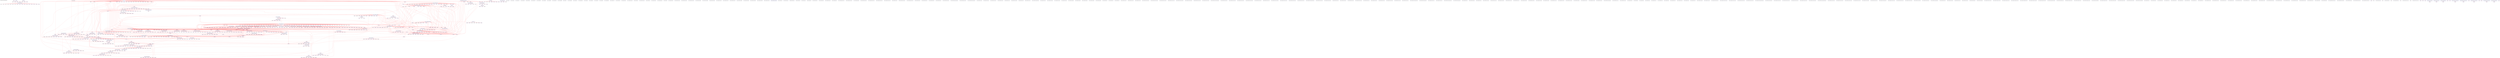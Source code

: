 digraph v3graph {
	graph	[label="MIPS_Harvard_obj_dir/MIPS_Harvard_TB_049_gate_opt.dot",
		 labelloc=t, labeljust=l,
		 //size="7.5,10",
		 rankdir=TB];
	n0	[fontsize=8 label="0x55886a0cfc10@TOP", color=purple];
	n1	[fontsize=8 label="0x558869f67fb0@TOP", color=purple, style=dotted];
	n2	[fontsize=8 label="0x558869f58340 TOP->clk", color=blue];
	n3	[fontsize=8 label="0x558869f73a90 TOP->mips_cpu_harvard__DOT__clk", color=blue, style=dotted];
	n4	[fontsize=8 label="0x558869f53b80@TOP", color=purple, style=dotted];
	n5	[fontsize=8 label="0x558869f6b100 TOP->reset", color=blue];
	n6	[fontsize=8 label="0x558869f73b70 TOP->mips_cpu_harvard__DOT__reset", color=blue, style=dotted];
	n7	[fontsize=8 label="0x558869f6c5e0@TOP", color=purple, style=dotted];
	n8	[fontsize=8 label="0x558869f64570 TOP->active", color=blue];
	n9	[fontsize=8 label="0x558869f73c50 TOP->mips_cpu_harvard__DOT__active", color=blue, style=dotted];
	n10	[fontsize=8 label="0x558869f6cda0@TOP", color=purple, style=dotted];
	n11	[fontsize=8 label="0x558869f634b0 TOP->register_v0", color=blue];
	n12	[fontsize=8 label="0x558869f73d30 TOP->mips_cpu_harvard__DOT__register_v0", color=blue, style=dotted];
	n13	[fontsize=8 label="0x558869f6d560@TOP", color=purple, style=dotted];
	n14	[fontsize=8 label="0x558869f629b0 TOP->clk_enable", color=blue];
	n15	[fontsize=8 label="0x558869f73e10 TOP->mips_cpu_harvard__DOT__clk_enable", color=blue, style=dotted];
	n16	[fontsize=8 label="0x558869f71820@TOP", color=purple, style=dotted];
	n17	[fontsize=8 label="0x558869f54220 TOP->instr_address", color=blue];
	n18	[fontsize=8 label="0x558869f73ef0 TOP->mips_cpu_harvard__DOT__instr_address", color=blue, style=dotted];
	n19	[fontsize=8 label="0x558869f6ede0@TOP", color=purple, style=dotted];
	n20	[fontsize=8 label="0x558869f558c0 TOP->instr_readdata", color=blue];
	n21	[fontsize=8 label="0x558869f73fd0 TOP->mips_cpu_harvard__DOT__instr_readdata", color=blue, style=dotted];
	n22	[fontsize=8 label="0x558869f72b90@TOP", color=purple, style=dotted];
	n23	[fontsize=8 label="0x558869f5ac00 TOP->data_address", color=blue];
	n24	[fontsize=8 label="0x558869f740b0 TOP->mips_cpu_harvard__DOT__data_address", color=blue, style=dotted];
	n25	[fontsize=8 label="0x558869f72e90@TOP", color=purple, style=dotted];
	n26	[fontsize=8 label="0x558869f5c870 TOP->data_write", color=blue];
	n27	[fontsize=8 label="0x558869f74190 TOP->mips_cpu_harvard__DOT__data_write", color=blue, style=dotted];
	n28	[fontsize=8 label="0x558869f73190@TOP", color=purple, style=dotted];
	n29	[fontsize=8 label="0x558869f5f3e0 TOP->data_read", color=blue];
	n30	[fontsize=8 label="0x558869f74270 TOP->mips_cpu_harvard__DOT__data_read", color=blue, style=dotted];
	n31	[fontsize=8 label="0x558869f73490@TOP", color=purple, style=dotted];
	n32	[fontsize=8 label="0x558869f60290 TOP->data_writedata", color=blue];
	n33	[fontsize=8 label="0x558869f74350 TOP->mips_cpu_harvard__DOT__data_writedata", color=blue, style=dotted];
	n34	[fontsize=8 label="0x558869f73790@TOP", color=purple, style=dotted];
	n35	[fontsize=8 label="0x558869f60760 TOP->data_readdata", color=blue];
	n36	[fontsize=8 label="0x558869f74430 TOP->mips_cpu_harvard__DOT__data_readdata", color=blue, style=dotted];
	n37	[fontsize=8 label="0x558869f75bd0@TOP", color=purple, style=dotted];
	n38	[fontsize=8 label="0x558869f75930 TOP->mips_cpu_harvard__DOT__instruction_decode", color=blue];
	n39	[fontsize=8 label="0x558869f75af0 TOP->mips_cpu_harvard__DOT__op", color=blue, style=dotted];
	n40	[fontsize=8 label="0x558869f76440@TOP", color=purple, style=dotted];
	n41	[fontsize=8 label="0x558869f76280 TOP->mips_cpu_harvard__DOT__read_address_1", color=blue, style=dotted];
	n42	[fontsize=8 label="0x558869f76af0@TOP", color=purple, style=dotted];
	n43	[fontsize=8 label="0x558869f76360 TOP->mips_cpu_harvard__DOT__Rs_decode", color=blue, style=dotted];
	n44	[fontsize=8 label="0x558869f77360@TOP", color=purple, style=dotted];
	n45	[fontsize=8 label="0x558869f771a0 TOP->mips_cpu_harvard__DOT__read_address_2", color=blue, style=dotted];
	n46	[fontsize=8 label="0x558869f77a10@TOP", color=purple, style=dotted];
	n47	[fontsize=8 label="0x558869f77280 TOP->mips_cpu_harvard__DOT__Rt_decode", color=blue, style=dotted];
	n48	[fontsize=8 label="0x558869f781a0@TOP", color=purple, style=dotted];
	n49	[fontsize=8 label="0x558869f780c0 TOP->mips_cpu_harvard__DOT__Rd_decode", color=blue, style=dotted];
	n50	[fontsize=8 label="0x558869f78930@TOP", color=purple, style=dotted];
	n51	[fontsize=8 label="0x558869f78850 TOP->mips_cpu_harvard__DOT__immediate", color=blue, style=dotted];
	n52	[fontsize=8 label="0x558869f790c0@TOP", color=purple, style=dotted];
	n53	[fontsize=8 label="0x558869f78fe0 TOP->mips_cpu_harvard__DOT__j_offset", color=blue, style=dotted];
	n54	[fontsize=8 label="0x558869f7d750@TOP", color=purple, style=dotted];
	n55	[fontsize=8 label="0x558869f7c410 TOP->mips_cpu_harvard__DOT__read_data_memory", color=blue, style=dotted];
	n56	[fontsize=8 label="0x558869f7da50@TOP", color=purple];
	n57	[fontsize=8 label="0x558869f7c170 TOP->mips_cpu_harvard__DOT__ALU_output_memory", color=blue];
	n58	[fontsize=8 label="0x558869f7dd50@TOP", color=purple];
	n59	[fontsize=8 label="0x558869f7c4f0 TOP->mips_cpu_harvard__DOT__write_data_memory", color=blue];
	n60	[fontsize=8 label="0x558869f7e050@TOP", color=purple];
	n61	[fontsize=8 label="0x558869f7bc30 TOP->mips_cpu_harvard__DOT__memory_write_memory", color=blue];
	n62	[fontsize=8 label="0x558869f7e350@TOP", color=purple];
	n63	[fontsize=8 label="0x558869f7bb50 TOP->mips_cpu_harvard__DOT__memory_to_register_memory", color=blue];
	n64	[fontsize=8 label="0x558869f7e650@TOP", color=purple];
	n65	[fontsize=8 label="0x558869f746d0 TOP->mips_cpu_harvard__DOT__program_counter_fetch", color=blue];
	n66	[fontsize=8 label="0x558869f7e950@TOP", color=purple, style=dotted];
	n67	[fontsize=8 label="0x558869f74890 TOP->mips_cpu_harvard__DOT__instruction_fetch", color=blue, style=dotted];
	n68	[fontsize=8 label="0x558869f7ec50@TOP", color=purple];
	n69	[fontsize=8 label="0x558869f7d210 TOP->mips_cpu_harvard__DOT__forward_A_decode", color=blue, style=dotted];
	n70	[fontsize=8 label="0x558869f79a10 TOP->mips_cpu_harvard__DOT__register_file_output_A_decode", color=blue];
	n71	[fontsize=8 label="0x558869f79e70 TOP->mips_cpu_harvard__DOT__comparator_1", color=blue];
	n72	[fontsize=8 label="0x558869f7f250@TOP", color=purple];
	n73	[fontsize=8 label="0x558869f7d2f0 TOP->mips_cpu_harvard__DOT__forward_B_decode", color=blue, style=dotted];
	n74	[fontsize=8 label="0x558869f79af0 TOP->mips_cpu_harvard__DOT__register_file_output_B_decode", color=blue];
	n75	[fontsize=8 label="0x558869f79f50 TOP->mips_cpu_harvard__DOT__comparator_2", color=blue];
	n76	[fontsize=8 label="0x558869f7f850@TOP", color=purple, style=dotted];
	n77	[fontsize=8 label="0x558869f754d0 TOP->mips_cpu_harvard__DOT__using_HI_LO_decode", color=blue];
	n78	[fontsize=8 label="0x558869f79770 TOP->mips_cpu_harvard__DOT__register_file_output_LO_decode", color=blue, style=dotted];
	n79	[fontsize=8 label="0x558869f79bd0 TOP->mips_cpu_harvard__DOT__src_A_decode", color=blue, style=dotted];
	n80	[fontsize=8 label="0x558869f7fe50@TOP", color=purple, style=dotted];
	n81	[fontsize=8 label="0x558869f79850 TOP->mips_cpu_harvard__DOT__register_file_output_HI_decode", color=blue, style=dotted];
	n82	[fontsize=8 label="0x558869f79cb0 TOP->mips_cpu_harvard__DOT__src_B_decode", color=blue, style=dotted];
	n83	[fontsize=8 label="0x558869f80450@TOP", color=purple];
	n84	[fontsize=8 label="0x558869f75070 TOP->mips_cpu_harvard__DOT__branch_decode", color=blue];
	n85	[fontsize=8 label="0x558869f75150 TOP->mips_cpu_harvard__DOT__equal_decode", color=blue];
	n86	[fontsize=8 label="0x558869f74b30 TOP->mips_cpu_harvard__DOT__program_counter_src_decode", color=blue];
	n87	[fontsize=8 label="0x558869f80930@TOP", color=purple];
	n88	[fontsize=8 label="0x558869f79d90 TOP->mips_cpu_harvard__DOT__sign_imm_decode", color=blue];
	n89	[fontsize=8 label="0x558869f813f0@TOP", color=purple, style=dotted];
	n90	[fontsize=8 label="0x558869f79930 TOP->mips_cpu_harvard__DOT__shifter_output_decode", color=blue, style=dotted];
	n91	[fontsize=8 label="0x558869f81920@TOP", color=purple, style=dotted];
	n92	[fontsize=8 label="0x558869f75a10 TOP->mips_cpu_harvard__DOT__program_counter_plus_four_decode", color=blue];
	n93	[fontsize=8 label="0x558869f7a030 TOP->mips_cpu_harvard__DOT__j_program_counter_decode", color=blue, style=dotted];
	n94	[fontsize=8 label="0x558869f823e0@TOP", color=purple];
	n95	[fontsize=8 label="0x558869f74510 TOP->mips_cpu_harvard__DOT__internal_clk", color=blue];
	n96	[fontsize=8 label="0x558869f828c0@TOP", color=purple];
	n97	[fontsize=8 label="0x558869f74a50 TOP->mips_cpu_harvard__DOT__halt", color=blue, style=dotted];
	n98	[fontsize=8 label="0x558869f82c80@TOP", color=purple, style=dotted];
	n99	[fontsize=8 label="0x558869f85980 TOP->mips_cpu_harvard__DOT__register_file__DOT__clk", color=blue, style=dotted];
	n100	[fontsize=8 label="0x558869f82f80@TOP", color=purple, style=dotted];
	n101	[fontsize=8 label="0x558869f7c790 TOP->mips_cpu_harvard__DOT__register_write_writeback", color=blue];
	n102	[fontsize=8 label="0x558869f85b40 TOP->mips_cpu_harvard__DOT__register_file__DOT__write_enable", color=blue, style=dotted];
	n103	[fontsize=8 label="0x558869f83280@TOP", color=purple, style=dotted];
	n104	[fontsize=8 label="0x558869f7c870 TOP->mips_cpu_harvard__DOT__HI_register_write_writeback", color=blue];
	n105	[fontsize=8 label="0x558869f85c20 TOP->mips_cpu_harvard__DOT__register_file__DOT__HI_write_enable", color=blue, style=dotted];
	n106	[fontsize=8 label="0x558869f83580@TOP", color=purple, style=dotted];
	n107	[fontsize=8 label="0x558869f7c950 TOP->mips_cpu_harvard__DOT__LO_register_write_writeback", color=blue];
	n108	[fontsize=8 label="0x558869f85d00 TOP->mips_cpu_harvard__DOT__register_file__DOT__LO_write_enable", color=blue, style=dotted];
	n109	[fontsize=8 label="0x558869f83880@TOP", color=purple, style=dotted];
	n110	[fontsize=8 label="0x558869f85de0 TOP->mips_cpu_harvard__DOT__register_file__DOT__read_address_1", color=blue, style=dotted];
	n111	[fontsize=8 label="0x558869f83b80@TOP", color=purple, style=dotted];
	n112	[fontsize=8 label="0x558869f85ec0 TOP->mips_cpu_harvard__DOT__register_file__DOT__read_address_2", color=blue, style=dotted];
	n113	[fontsize=8 label="0x558869f83e80@TOP", color=purple, style=dotted];
	n114	[fontsize=8 label="0x558869f7cb10 TOP->mips_cpu_harvard__DOT__write_register_writeback", color=blue];
	n115	[fontsize=8 label="0x558869f85fa0 TOP->mips_cpu_harvard__DOT__register_file__DOT__write_address", color=blue, style=dotted];
	n116	[fontsize=8 label="0x558869f84180@TOP", color=purple, style=dotted];
	n117	[fontsize=8 label="0x558869f7cbf0 TOP->mips_cpu_harvard__DOT__result_writeback", color=blue];
	n118	[fontsize=8 label="0x558869f86080 TOP->mips_cpu_harvard__DOT__register_file__DOT__write_data", color=blue, style=dotted];
	n119	[fontsize=8 label="0x558869f84480@TOP", color=purple, style=dotted];
	n120	[fontsize=8 label="0x558869f7ccd0 TOP->mips_cpu_harvard__DOT__ALU_HI_output_writeback", color=blue];
	n121	[fontsize=8 label="0x558869f86160 TOP->mips_cpu_harvard__DOT__register_file__DOT__HI_write_data", color=blue, style=dotted];
	n122	[fontsize=8 label="0x558869f84780@TOP", color=purple, style=dotted];
	n123	[fontsize=8 label="0x558869f7cdb0 TOP->mips_cpu_harvard__DOT__ALU_LO_output_writeback", color=blue];
	n124	[fontsize=8 label="0x558869f86240 TOP->mips_cpu_harvard__DOT__register_file__DOT__LO_write_data", color=blue, style=dotted];
	n125	[fontsize=8 label="0x558869f84a80@TOP", color=purple, style=dotted];
	n126	[fontsize=8 label="0x558869f86320 TOP->mips_cpu_harvard__DOT__register_file__DOT__read_data_1", color=blue, style=dotted];
	n127	[fontsize=8 label="0x558869f84d80@TOP", color=purple, style=dotted];
	n128	[fontsize=8 label="0x558869f86400 TOP->mips_cpu_harvard__DOT__register_file__DOT__read_data_2", color=blue, style=dotted];
	n129	[fontsize=8 label="0x558869f85080@TOP", color=purple, style=dotted];
	n130	[fontsize=8 label="0x558869f864e0 TOP->mips_cpu_harvard__DOT__register_file__DOT__read_data_LO", color=blue, style=dotted];
	n131	[fontsize=8 label="0x558869f85380@TOP", color=purple, style=dotted];
	n132	[fontsize=8 label="0x558869f865c0 TOP->mips_cpu_harvard__DOT__register_file__DOT__read_data_HI", color=blue, style=dotted];
	n133	[fontsize=8 label="0x558869f85680@TOP", color=purple, style=dotted];
	n134	[fontsize=8 label="0x558869f866a0 TOP->mips_cpu_harvard__DOT__register_file__DOT__read_register_2", color=blue, style=dotted];
	n135	[fontsize=8 label="0x558869f86a20@TOP", color=purple];
	n136	[fontsize=8 label="0x558869f86780 TOP->mips_cpu_harvard__DOT__register_file__DOT__registers", color=blue];
	n137	[fontsize=8 label="0x558869f86f00@TOP", color=purple];
	n138	[fontsize=8 label="0x558869f873e0@TOP", color=purple, style=dotted];
	n139	[fontsize=8 label="0x558869f86940 TOP->mips_cpu_harvard__DOT__register_file__DOT__LO_reg", color=blue];
	n140	[fontsize=8 label="0x558869f876e0@TOP", color=purple, style=dotted];
	n141	[fontsize=8 label="0x558869f86860 TOP->mips_cpu_harvard__DOT__register_file__DOT__HI_reg", color=blue];
	n142	[fontsize=8 label="0x558869f879e0@TOP", color=purple];
	n143	[fontsize=8 label="0x558869f87ff0@TOP", color=purple, style=dotted];
	n144	[fontsize=8 label="0x558869f87f10 TOP->mips_cpu_harvard__DOT__register_file__DOT__modified_write_clk", color=blue];
	n145	[fontsize=8 label="0x558869f897c0@TOP", color=purple, style=dotted];
	n146	[fontsize=8 label="0x558869f8a9c0 TOP->mips_cpu_harvard__DOT__pc__DOT__clk", color=blue, style=dotted];
	n147	[fontsize=8 label="0x558869f89ac0@TOP", color=purple, style=dotted];
	n148	[fontsize=8 label="0x558869f745f0 TOP->mips_cpu_harvard__DOT__program_counter_prime", color=blue, style=dotted];
	n149	[fontsize=8 label="0x558869f8aaa0 TOP->mips_cpu_harvard__DOT__pc__DOT__address_input", color=blue, style=dotted];
	n150	[fontsize=8 label="0x558869f89dc0@TOP", color=purple, style=dotted];
	n151	[fontsize=8 label="0x558869f7d050 TOP->mips_cpu_harvard__DOT__stall_fetch", color=blue];
	n152	[fontsize=8 label="0x558869f8ab80 TOP->mips_cpu_harvard__DOT__pc__DOT__enable", color=blue, style=dotted];
	n153	[fontsize=8 label="0x558869f8a0c0@TOP", color=purple, style=dotted];
	n154	[fontsize=8 label="0x558869f8ac60 TOP->mips_cpu_harvard__DOT__pc__DOT__reset", color=blue, style=dotted];
	n155	[fontsize=8 label="0x558869f8a3c0@TOP", color=purple, style=dotted];
	n156	[fontsize=8 label="0x558869f8ad40 TOP->mips_cpu_harvard__DOT__pc__DOT__halt", color=blue, style=dotted];
	n157	[fontsize=8 label="0x558869f8a6c0@TOP", color=purple, style=dotted];
	n158	[fontsize=8 label="0x558869f8ae20 TOP->mips_cpu_harvard__DOT__pc__DOT__address_output", color=blue, style=dotted];
	n159	[fontsize=8 label="0x558869f8af00@TOP", color=purple, style=dotted];
	n160	[fontsize=8 label="0x558869f8c7c0@TOP", color=purple, style=dotted];
	n161	[fontsize=8 label="0x558869f8cdc0 TOP->mips_cpu_harvard__DOT__plus_four_adder__DOT__a", color=blue, style=dotted];
	n162	[fontsize=8 label="0x558869f8cac0@TOP", color=purple, style=dotted];
	n163	[fontsize=8 label="0x558869f747b0 TOP->mips_cpu_harvard__DOT__program_counter_plus_four_fetch", color=blue, style=dotted];
	n164	[fontsize=8 label="0x558869f8cf80 TOP->mips_cpu_harvard__DOT__plus_four_adder__DOT__z", color=blue, style=dotted];
	n165	[fontsize=8 label="0x558869f8d060@TOP", color=purple, style=dotted];
	n166	[fontsize=8 label="0x558869f8d590@TOP", color=purple, style=dotted];
	n167	[fontsize=8 label="0x558869f8e270 TOP->mips_cpu_harvard__DOT__program_counter_multiplexer__DOT__control", color=blue, style=dotted];
	n168	[fontsize=8 label="0x558869f8d890@TOP", color=purple, style=dotted];
	n169	[fontsize=8 label="0x558869f8e350 TOP->mips_cpu_harvard__DOT__program_counter_multiplexer__DOT__input_0", color=blue, style=dotted];
	n170	[fontsize=8 label="0x558869f8db90@TOP", color=purple, style=dotted];
	n171	[fontsize=8 label="0x558869f75850 TOP->mips_cpu_harvard__DOT__program_counter_branch_decode", color=blue, style=dotted];
	n172	[fontsize=8 label="0x558869f8e430 TOP->mips_cpu_harvard__DOT__program_counter_multiplexer__DOT__input_1", color=blue, style=dotted];
	n173	[fontsize=8 label="0x558869f8de90@TOP", color=purple, style=dotted];
	n174	[fontsize=8 label="0x558869f74970 TOP->mips_cpu_harvard__DOT__program_counter_mux_1_out", color=blue];
	n175	[fontsize=8 label="0x558869f8e510 TOP->mips_cpu_harvard__DOT__program_counter_multiplexer__DOT__resolved", color=blue, style=dotted];
	n176	[fontsize=8 label="0x558869f8e5f0@TOP", color=purple];
	n177	[fontsize=8 label="0x558869f8ebf0@TOP", color=purple, style=dotted];
	n178	[fontsize=8 label="0x558869f7bed0 TOP->mips_cpu_harvard__DOT__program_counter_multiplexer_jump_memory", color=blue];
	n179	[fontsize=8 label="0x558869f8f8d0 TOP->mips_cpu_harvard__DOT__program_counter_multiplexer_two__DOT__control", color=blue, style=dotted];
	n180	[fontsize=8 label="0x558869f8eef0@TOP", color=purple, style=dotted];
	n181	[fontsize=8 label="0x558869f8f9b0 TOP->mips_cpu_harvard__DOT__program_counter_multiplexer_two__DOT__input_0", color=blue, style=dotted];
	n182	[fontsize=8 label="0x558869f8f1f0@TOP", color=purple, style=dotted];
	n183	[fontsize=8 label="0x558869f7c5d0 TOP->mips_cpu_harvard__DOT__ALU_output_memory_resolved", color=blue, style=dotted];
	n184	[fontsize=8 label="0x558869f8fa90 TOP->mips_cpu_harvard__DOT__program_counter_multiplexer_two__DOT__input_1", color=blue, style=dotted];
	n185	[fontsize=8 label="0x558869f8f4f0@TOP", color=purple, style=dotted];
	n186	[fontsize=8 label="0x558869f8fb70 TOP->mips_cpu_harvard__DOT__program_counter_multiplexer_two__DOT__resolved", color=blue, style=dotted];
	n187	[fontsize=8 label="0x558869f8fc50@TOP", color=purple, style=dotted];
	n188	[fontsize=8 label="0x558869f90250@TOP", color=purple, style=dotted];
	n189	[fontsize=8 label="0x558869f91a50 TOP->mips_cpu_harvard__DOT__fetch_decode_register__DOT__clk", color=blue, style=dotted];
	n190	[fontsize=8 label="0x558869f90550@TOP", color=purple, style=dotted];
	n191	[fontsize=8 label="0x558869f7d130 TOP->mips_cpu_harvard__DOT__stall_decode", color=blue];
	n192	[fontsize=8 label="0x558869f91b30 TOP->mips_cpu_harvard__DOT__fetch_decode_register__DOT__enable", color=blue, style=dotted];
	n193	[fontsize=8 label="0x558869f90850@TOP", color=purple, style=dotted];
	n194	[fontsize=8 label="0x558869f91c10 TOP->mips_cpu_harvard__DOT__fetch_decode_register__DOT__clear", color=blue, style=dotted];
	n195	[fontsize=8 label="0x558869f90b50@TOP", color=purple, style=dotted];
	n196	[fontsize=8 label="0x558869f91cf0 TOP->mips_cpu_harvard__DOT__fetch_decode_register__DOT__reset", color=blue, style=dotted];
	n197	[fontsize=8 label="0x558869f90e50@TOP", color=purple, style=dotted];
	n198	[fontsize=8 label="0x558869f91dd0 TOP->mips_cpu_harvard__DOT__fetch_decode_register__DOT__instruction_fetch", color=blue, style=dotted];
	n199	[fontsize=8 label="0x558869f91150@TOP", color=purple, style=dotted];
	n200	[fontsize=8 label="0x558869f91eb0 TOP->mips_cpu_harvard__DOT__fetch_decode_register__DOT__program_counter_plus_four_fetch", color=blue, style=dotted];
	n201	[fontsize=8 label="0x558869f91450@TOP", color=purple, style=dotted];
	n202	[fontsize=8 label="0x558869f91f90 TOP->mips_cpu_harvard__DOT__fetch_decode_register__DOT__instruction_decode", color=blue, style=dotted];
	n203	[fontsize=8 label="0x558869f91750@TOP", color=purple, style=dotted];
	n204	[fontsize=8 label="0x558869f92070 TOP->mips_cpu_harvard__DOT__fetch_decode_register__DOT__program_counter_plus_four_decode", color=blue, style=dotted];
	n205	[fontsize=8 label="0x558869f94060@TOP", color=purple, style=dotted];
	n206	[fontsize=8 label="0x558869f96760 TOP->mips_cpu_harvard__DOT__control_unit__DOT__instruction", color=blue, style=dotted];
	n207	[fontsize=8 label="0x558869f94360@TOP", color=purple, style=dotted];
	n208	[fontsize=8 label="0x558869f74c10 TOP->mips_cpu_harvard__DOT__register_write_decode", color=blue];
	n209	[fontsize=8 label="0x558869f96840 TOP->mips_cpu_harvard__DOT__control_unit__DOT__register_write", color=blue, style=dotted];
	n210	[fontsize=8 label="0x558869f94660@TOP", color=purple, style=dotted];
	n211	[fontsize=8 label="0x558869f74cf0 TOP->mips_cpu_harvard__DOT__memory_to_register_decode", color=blue];
	n212	[fontsize=8 label="0x558869f96920 TOP->mips_cpu_harvard__DOT__control_unit__DOT__memory_to_register", color=blue, style=dotted];
	n213	[fontsize=8 label="0x558869f94960@TOP", color=purple, style=dotted];
	n214	[fontsize=8 label="0x558869f74dd0 TOP->mips_cpu_harvard__DOT__memory_write_decode", color=blue];
	n215	[fontsize=8 label="0x558869f96a00 TOP->mips_cpu_harvard__DOT__control_unit__DOT__memory_write", color=blue, style=dotted];
	n216	[fontsize=8 label="0x558869f94c60@TOP", color=purple, style=dotted];
	n217	[fontsize=8 label="0x558869f74eb0 TOP->mips_cpu_harvard__DOT__ALU_src_B_decode", color=blue];
	n218	[fontsize=8 label="0x558869f96ae0 TOP->mips_cpu_harvard__DOT__control_unit__DOT__ALU_src_B", color=blue, style=dotted];
	n219	[fontsize=8 label="0x558869f94f60@TOP", color=purple, style=dotted];
	n220	[fontsize=8 label="0x558869f74f90 TOP->mips_cpu_harvard__DOT__register_destination_decode", color=blue];
	n221	[fontsize=8 label="0x558869f96bc0 TOP->mips_cpu_harvard__DOT__control_unit__DOT__register_destination", color=blue, style=dotted];
	n222	[fontsize=8 label="0x558869f95260@TOP", color=purple, style=dotted];
	n223	[fontsize=8 label="0x558869f96ca0 TOP->mips_cpu_harvard__DOT__control_unit__DOT__branch", color=blue, style=dotted];
	n224	[fontsize=8 label="0x558869f95560@TOP", color=purple, style=dotted];
	n225	[fontsize=8 label="0x558869f75230 TOP->mips_cpu_harvard__DOT__ALU_function_decode", color=blue];
	n226	[fontsize=8 label="0x558869f96d80 TOP->mips_cpu_harvard__DOT__control_unit__DOT__ALU_function", color=blue, style=dotted];
	n227	[fontsize=8 label="0x558869f95860@TOP", color=purple, style=dotted];
	n228	[fontsize=8 label="0x558869f75310 TOP->mips_cpu_harvard__DOT__program_counter_multiplexer_jump_decode", color=blue];
	n229	[fontsize=8 label="0x558869f96e60 TOP->mips_cpu_harvard__DOT__control_unit__DOT__program_counter_multiplexer_jump", color=blue, style=dotted];
	n230	[fontsize=8 label="0x558869f95b60@TOP", color=purple, style=dotted];
	n231	[fontsize=8 label="0x558869f755b0 TOP->mips_cpu_harvard__DOT__j_instruction_decode", color=blue];
	n232	[fontsize=8 label="0x558869f96f40 TOP->mips_cpu_harvard__DOT__control_unit__DOT__j_instruction", color=blue, style=dotted];
	n233	[fontsize=8 label="0x558869f95e60@TOP", color=purple, style=dotted];
	n234	[fontsize=8 label="0x558869f75770 TOP->mips_cpu_harvard__DOT__LO_register_write_decode", color=blue];
	n235	[fontsize=8 label="0x558869f97020 TOP->mips_cpu_harvard__DOT__control_unit__DOT__LO_register_write", color=blue, style=dotted];
	n236	[fontsize=8 label="0x558869f96160@TOP", color=purple, style=dotted];
	n237	[fontsize=8 label="0x558869f75690 TOP->mips_cpu_harvard__DOT__HI_register_write_decode", color=blue];
	n238	[fontsize=8 label="0x558869f97100 TOP->mips_cpu_harvard__DOT__control_unit__DOT__HI_register_write", color=blue, style=dotted];
	n239	[fontsize=8 label="0x558869f96460@TOP", color=purple, style=dotted];
	n240	[fontsize=8 label="0x558869f971e0 TOP->mips_cpu_harvard__DOT__control_unit__DOT__using_HI_LO", color=blue, style=dotted];
	n241	[fontsize=8 label="0x558869f97560@TOP", color=purple];
	n242	[fontsize=8 label="0x558869f972c0 TOP->mips_cpu_harvard__DOT__control_unit__DOT__op", color=blue];
	n243	[fontsize=8 label="0x558869f973a0 TOP->mips_cpu_harvard__DOT__control_unit__DOT__rt", color=blue];
	n244	[fontsize=8 label="0x558869f97480 TOP->mips_cpu_harvard__DOT__control_unit__DOT__funct", color=blue];
	n245	[fontsize=8 label="0x558869fba290@TOP", color=purple, style=dotted];
	n246	[fontsize=8 label="0x558869fbb410 TOP->mips_cpu_harvard__DOT__reg_output_comparator__DOT__op", color=blue, style=dotted];
	n247	[fontsize=8 label="0x558869fba610@TOP", color=purple, style=dotted];
	n248	[fontsize=8 label="0x558869fbb530 TOP->mips_cpu_harvard__DOT__reg_output_comparator__DOT__rt", color=blue, style=dotted];
	n249	[fontsize=8 label="0x558869fba990@TOP", color=purple, style=dotted];
	n250	[fontsize=8 label="0x558869fbb650 TOP->mips_cpu_harvard__DOT__reg_output_comparator__DOT__a", color=blue, style=dotted];
	n251	[fontsize=8 label="0x558869fbad10@TOP", color=purple, style=dotted];
	n252	[fontsize=8 label="0x558869fbb770 TOP->mips_cpu_harvard__DOT__reg_output_comparator__DOT__b", color=blue, style=dotted];
	n253	[fontsize=8 label="0x558869fbb090@TOP", color=purple, style=dotted];
	n254	[fontsize=8 label="0x558869fbb890 TOP->mips_cpu_harvard__DOT__reg_output_comparator__DOT__c", color=blue, style=dotted];
	n255	[fontsize=8 label="0x55886a1052f0@TOP", color=purple, style=dotted];
	n256	[fontsize=8 label="0x55886a105170@TOP", color=purple, style=dotted];
	n257	[fontsize=8 label="0x55886a104ff0@TOP", color=purple, style=dotted];
	n258	[fontsize=8 label="0x55886a104e70@TOP", color=purple, style=dotted];
	n259	[fontsize=8 label="0x55886a104cf0@TOP", color=purple, style=dotted];
	n260	[fontsize=8 label="0x55886a104b70@TOP", color=purple];
	n261	[fontsize=8 label="0x55886a1049f0@TOP", color=purple, style=dotted];
	n262	[fontsize=8 label="0x55886a104870@TOP", color=purple, style=dotted];
	n263	[fontsize=8 label="0x55886a1041f0@TOP", color=purple, style=dotted];
	n264	[fontsize=8 label="0x558869fbff40@TOP", color=purple, style=dotted];
	n265	[fontsize=8 label="0x558869fc0a80 TOP->mips_cpu_harvard__DOT__adder_decode__DOT__a", color=blue, style=dotted];
	n266	[fontsize=8 label="0x558869fc0300@TOP", color=purple, style=dotted];
	n267	[fontsize=8 label="0x558869fc0be0 TOP->mips_cpu_harvard__DOT__adder_decode__DOT__b", color=blue, style=dotted];
	n268	[fontsize=8 label="0x558869fc06c0@TOP", color=purple, style=dotted];
	n269	[fontsize=8 label="0x558869fc0d00 TOP->mips_cpu_harvard__DOT__adder_decode__DOT__z", color=blue, style=dotted];
	n270	[fontsize=8 label="0x558869fc0e20@TOP", color=purple, style=dotted];
	n271	[fontsize=8 label="0x558869fc1440@TOP", color=purple, style=dotted];
	n272	[fontsize=8 label="0x558869fcb2e0 TOP->mips_cpu_harvard__DOT__decode_execute_register__DOT__clk", color=blue, style=dotted];
	n273	[fontsize=8 label="0x558869fc17c0@TOP", color=purple, style=dotted];
	n274	[fontsize=8 label="0x558869f7d3d0 TOP->mips_cpu_harvard__DOT__flush_execute_register", color=blue];
	n275	[fontsize=8 label="0x558869fcb4a0 TOP->mips_cpu_harvard__DOT__decode_execute_register__DOT__clear", color=blue, style=dotted];
	n276	[fontsize=8 label="0x558869fc1b80@TOP", color=purple, style=dotted];
	n277	[fontsize=8 label="0x558869fcb5c0 TOP->mips_cpu_harvard__DOT__decode_execute_register__DOT__reset", color=blue, style=dotted];
	n278	[fontsize=8 label="0x558869fc1f00@TOP", color=purple, style=dotted];
	n279	[fontsize=8 label="0x558869fcb6e0 TOP->mips_cpu_harvard__DOT__decode_execute_register__DOT__register_write_decode", color=blue, style=dotted];
	n280	[fontsize=8 label="0x558869fc2300@TOP", color=purple, style=dotted];
	n281	[fontsize=8 label="0x558869fcb800 TOP->mips_cpu_harvard__DOT__decode_execute_register__DOT__memory_to_register_decode", color=blue, style=dotted];
	n282	[fontsize=8 label="0x558869fc2700@TOP", color=purple, style=dotted];
	n283	[fontsize=8 label="0x558869fcb920 TOP->mips_cpu_harvard__DOT__decode_execute_register__DOT__memory_write_decode", color=blue, style=dotted];
	n284	[fontsize=8 label="0x558869fc2b00@TOP", color=purple, style=dotted];
	n285	[fontsize=8 label="0x558869fcba40 TOP->mips_cpu_harvard__DOT__decode_execute_register__DOT__ALU_src_B_decode", color=blue, style=dotted];
	n286	[fontsize=8 label="0x558869fc2ec0@TOP", color=purple, style=dotted];
	n287	[fontsize=8 label="0x558869fcbb60 TOP->mips_cpu_harvard__DOT__decode_execute_register__DOT__register_destination_decode", color=blue, style=dotted];
	n288	[fontsize=8 label="0x558869fc3280@TOP", color=purple, style=dotted];
	n289	[fontsize=8 label="0x558869fcbc80 TOP->mips_cpu_harvard__DOT__decode_execute_register__DOT__HI_register_write_decode", color=blue, style=dotted];
	n290	[fontsize=8 label="0x558869fc3680@TOP", color=purple, style=dotted];
	n291	[fontsize=8 label="0x558869fcbda0 TOP->mips_cpu_harvard__DOT__decode_execute_register__DOT__LO_register_write_decode", color=blue, style=dotted];
	n292	[fontsize=8 label="0x558869fc3a80@TOP", color=purple, style=dotted];
	n293	[fontsize=8 label="0x558869fcbec0 TOP->mips_cpu_harvard__DOT__decode_execute_register__DOT__ALU_function_decode", color=blue, style=dotted];
	n294	[fontsize=8 label="0x558869fc3e80@TOP", color=purple, style=dotted];
	n295	[fontsize=8 label="0x558869fcbfe0 TOP->mips_cpu_harvard__DOT__decode_execute_register__DOT__program_counter_multiplexer_jump_decode", color=blue, style=dotted];
	n296	[fontsize=8 label="0x558869fc4200@TOP", color=purple, style=dotted];
	n297	[fontsize=8 label="0x558869fcc100 TOP->mips_cpu_harvard__DOT__decode_execute_register__DOT__j_instruction_decode", color=blue, style=dotted];
	n298	[fontsize=8 label="0x558869fc4600@TOP", color=purple, style=dotted];
	n299	[fontsize=8 label="0x558869fcc220 TOP->mips_cpu_harvard__DOT__decode_execute_register__DOT__using_HI_LO_decode", color=blue, style=dotted];
	n300	[fontsize=8 label="0x558869fc4a00@TOP", color=purple, style=dotted];
	n301	[fontsize=8 label="0x558869f7a810 TOP->mips_cpu_harvard__DOT__register_write_execute", color=blue];
	n302	[fontsize=8 label="0x558869fcc340 TOP->mips_cpu_harvard__DOT__decode_execute_register__DOT__register_write_execute", color=blue, style=dotted];
	n303	[fontsize=8 label="0x558869fc4e00@TOP", color=purple, style=dotted];
	n304	[fontsize=8 label="0x558869f7a1f0 TOP->mips_cpu_harvard__DOT__memory_to_register_execute", color=blue];
	n305	[fontsize=8 label="0x558869fcc460 TOP->mips_cpu_harvard__DOT__decode_execute_register__DOT__memory_to_register_execute", color=blue, style=dotted];
	n306	[fontsize=8 label="0x558869fc51c0@TOP", color=purple, style=dotted];
	n307	[fontsize=8 label="0x558869f7a2d0 TOP->mips_cpu_harvard__DOT__memory_write_execute", color=blue];
	n308	[fontsize=8 label="0x558869fcc580 TOP->mips_cpu_harvard__DOT__decode_execute_register__DOT__memory_write_execute", color=blue, style=dotted];
	n309	[fontsize=8 label="0x558869fc55c0@TOP", color=purple, style=dotted];
	n310	[fontsize=8 label="0x558869f7a490 TOP->mips_cpu_harvard__DOT__ALU_src_B_execute", color=blue];
	n311	[fontsize=8 label="0x558869fcc6a0 TOP->mips_cpu_harvard__DOT__decode_execute_register__DOT__ALU_src_B_execute", color=blue, style=dotted];
	n312	[fontsize=8 label="0x558869fc59c0@TOP", color=purple, style=dotted];
	n313	[fontsize=8 label="0x558869f7a110 TOP->mips_cpu_harvard__DOT__register_destination_execute", color=blue];
	n314	[fontsize=8 label="0x558869fcc7c0 TOP->mips_cpu_harvard__DOT__decode_execute_register__DOT__register_destination_execute", color=blue, style=dotted];
	n315	[fontsize=8 label="0x558869fc5dd0@TOP", color=purple, style=dotted];
	n316	[fontsize=8 label="0x558869f7a650 TOP->mips_cpu_harvard__DOT__HI_register_write_execute", color=blue];
	n317	[fontsize=8 label="0x558869fcc8e0 TOP->mips_cpu_harvard__DOT__decode_execute_register__DOT__HI_register_write_execute", color=blue, style=dotted];
	n318	[fontsize=8 label="0x558869fc61d0@TOP", color=purple, style=dotted];
	n319	[fontsize=8 label="0x558869f7a730 TOP->mips_cpu_harvard__DOT__LO_register_write_execute", color=blue];
	n320	[fontsize=8 label="0x558869fcca00 TOP->mips_cpu_harvard__DOT__decode_execute_register__DOT__LO_register_write_execute", color=blue, style=dotted];
	n321	[fontsize=8 label="0x558869fc65d0@TOP", color=purple, style=dotted];
	n322	[fontsize=8 label="0x558869f7a570 TOP->mips_cpu_harvard__DOT__ALU_function_execute", color=blue];
	n323	[fontsize=8 label="0x558869fccb20 TOP->mips_cpu_harvard__DOT__decode_execute_register__DOT__ALU_function_execute", color=blue, style=dotted];
	n324	[fontsize=8 label="0x558869fc69d0@TOP", color=purple, style=dotted];
	n325	[fontsize=8 label="0x558869f7a8f0 TOP->mips_cpu_harvard__DOT__program_counter_multiplexer_jump_execute", color=blue];
	n326	[fontsize=8 label="0x558869fccc40 TOP->mips_cpu_harvard__DOT__decode_execute_register__DOT__program_counter_multiplexer_jump_execute", color=blue, style=dotted];
	n327	[fontsize=8 label="0x558869fc6df0@TOP", color=purple, style=dotted];
	n328	[fontsize=8 label="0x558869f7aab0 TOP->mips_cpu_harvard__DOT__j_instruction_execute", color=blue];
	n329	[fontsize=8 label="0x558869fccd60 TOP->mips_cpu_harvard__DOT__decode_execute_register__DOT__j_instruction_execute", color=blue, style=dotted];
	n330	[fontsize=8 label="0x558869fc71f0@TOP", color=purple, style=dotted];
	n331	[fontsize=8 label="0x558869f7ab90 TOP->mips_cpu_harvard__DOT__using_HI_LO_execute", color=blue];
	n332	[fontsize=8 label="0x558869fcce80 TOP->mips_cpu_harvard__DOT__decode_execute_register__DOT__using_HI_LO_execute", color=blue, style=dotted];
	n333	[fontsize=8 label="0x558869fc75f0@TOP", color=purple, style=dotted];
	n334	[fontsize=8 label="0x558869fccfa0 TOP->mips_cpu_harvard__DOT__decode_execute_register__DOT__Rs_decode", color=blue, style=dotted];
	n335	[fontsize=8 label="0x558869fc7970@TOP", color=purple, style=dotted];
	n336	[fontsize=8 label="0x558869fcd0c0 TOP->mips_cpu_harvard__DOT__decode_execute_register__DOT__Rt_decode", color=blue, style=dotted];
	n337	[fontsize=8 label="0x558869fc7cf0@TOP", color=purple, style=dotted];
	n338	[fontsize=8 label="0x558869fcd1e0 TOP->mips_cpu_harvard__DOT__decode_execute_register__DOT__Rd_decode", color=blue, style=dotted];
	n339	[fontsize=8 label="0x558869fc8070@TOP", color=purple, style=dotted];
	n340	[fontsize=8 label="0x558869fcd300 TOP->mips_cpu_harvard__DOT__decode_execute_register__DOT__sign_imm_decode", color=blue, style=dotted];
	n341	[fontsize=8 label="0x558869fc8430@TOP", color=purple, style=dotted];
	n342	[fontsize=8 label="0x558869f7b370 TOP->mips_cpu_harvard__DOT__Rs_execute", color=blue];
	n343	[fontsize=8 label="0x558869fcd420 TOP->mips_cpu_harvard__DOT__decode_execute_register__DOT__Rs_execute", color=blue, style=dotted];
	n344	[fontsize=8 label="0x558869fc87f0@TOP", color=purple, style=dotted];
	n345	[fontsize=8 label="0x558869f7b450 TOP->mips_cpu_harvard__DOT__Rt_execute", color=blue];
	n346	[fontsize=8 label="0x558869fcd540 TOP->mips_cpu_harvard__DOT__decode_execute_register__DOT__Rt_execute", color=blue, style=dotted];
	n347	[fontsize=8 label="0x558869fc8bb0@TOP", color=purple, style=dotted];
	n348	[fontsize=8 label="0x558869f7b530 TOP->mips_cpu_harvard__DOT__Rd_execute", color=blue];
	n349	[fontsize=8 label="0x558869fcd660 TOP->mips_cpu_harvard__DOT__decode_execute_register__DOT__Rd_execute", color=blue, style=dotted];
	n350	[fontsize=8 label="0x558869fc8f70@TOP", color=purple, style=dotted];
	n351	[fontsize=8 label="0x558869f7b610 TOP->mips_cpu_harvard__DOT__sign_imm_execute", color=blue];
	n352	[fontsize=8 label="0x558869fcd780 TOP->mips_cpu_harvard__DOT__decode_execute_register__DOT__sign_imm_execute", color=blue, style=dotted];
	n353	[fontsize=8 label="0x558869fc9330@TOP", color=purple, style=dotted];
	n354	[fontsize=8 label="0x558869fcd8a0 TOP->mips_cpu_harvard__DOT__decode_execute_register__DOT__src_A_decode", color=blue, style=dotted];
	n355	[fontsize=8 label="0x558869fc9730@TOP", color=purple, style=dotted];
	n356	[fontsize=8 label="0x558869fcd9c0 TOP->mips_cpu_harvard__DOT__decode_execute_register__DOT__src_B_decode", color=blue, style=dotted];
	n357	[fontsize=8 label="0x558869fc9b30@TOP", color=purple, style=dotted];
	n358	[fontsize=8 label="0x558869fcdae0 TOP->mips_cpu_harvard__DOT__decode_execute_register__DOT__program_counter_plus_four_decode", color=blue, style=dotted];
	n359	[fontsize=8 label="0x558869fc9f40@TOP", color=purple, style=dotted];
	n360	[fontsize=8 label="0x558869fcdc00 TOP->mips_cpu_harvard__DOT__decode_execute_register__DOT__j_program_counter_decode", color=blue, style=dotted];
	n361	[fontsize=8 label="0x558869fca340@TOP", color=purple, style=dotted];
	n362	[fontsize=8 label="0x558869f7ac70 TOP->mips_cpu_harvard__DOT__src_A_execute", color=blue];
	n363	[fontsize=8 label="0x558869fcdd20 TOP->mips_cpu_harvard__DOT__decode_execute_register__DOT__src_A_execute", color=blue, style=dotted];
	n364	[fontsize=8 label="0x558869fca700@TOP", color=purple, style=dotted];
	n365	[fontsize=8 label="0x558869f7ad50 TOP->mips_cpu_harvard__DOT__src_B_execute", color=blue];
	n366	[fontsize=8 label="0x558869fcde40 TOP->mips_cpu_harvard__DOT__decode_execute_register__DOT__src_B_execute", color=blue, style=dotted];
	n367	[fontsize=8 label="0x558869fcaac0@TOP", color=purple, style=dotted];
	n368	[fontsize=8 label="0x558869f7b7d0 TOP->mips_cpu_harvard__DOT__program_counter_plus_four_execute", color=blue];
	n369	[fontsize=8 label="0x558869fcdf60 TOP->mips_cpu_harvard__DOT__decode_execute_register__DOT__program_counter_plus_four_execute", color=blue, style=dotted];
	n370	[fontsize=8 label="0x558869fcaee0@TOP", color=purple, style=dotted];
	n371	[fontsize=8 label="0x558869f7b8b0 TOP->mips_cpu_harvard__DOT__j_program_counter_execute", color=blue];
	n372	[fontsize=8 label="0x558869fce080 TOP->mips_cpu_harvard__DOT__decode_execute_register__DOT__j_program_counter_execute", color=blue, style=dotted];
	n373	[fontsize=8 label="0x558869fd7cc0@TOP", color=purple, style=dotted];
	n374	[fontsize=8 label="0x558869fd8680 TOP->mips_cpu_harvard__DOT__plus_four_adder_execute__DOT__b", color=blue, style=dotted];
	n375	[fontsize=8 label="0x558869fd80c0@TOP", color=purple, style=dotted];
	n376	[fontsize=8 label="0x558869f7b6f0 TOP->mips_cpu_harvard__DOT__program_counter_plus_eight_execute", color=blue, style=dotted];
	n377	[fontsize=8 label="0x558869fd87a0 TOP->mips_cpu_harvard__DOT__plus_four_adder_execute__DOT__z", color=blue, style=dotted];
	n378	[fontsize=8 label="0x558869fd88c0@TOP", color=purple, style=dotted];
	n379	[fontsize=8 label="0x558869fd8e70@TOP", color=purple, style=dotted];
	n380	[fontsize=8 label="0x558869fda010 TOP->mips_cpu_harvard__DOT__write_register_execute_mux__DOT__control", color=blue, style=dotted];
	n381	[fontsize=8 label="0x558869fd9270@TOP", color=purple, style=dotted];
	n382	[fontsize=8 label="0x558869fda130 TOP->mips_cpu_harvard__DOT__write_register_execute_mux__DOT__input_0", color=blue, style=dotted];
	n383	[fontsize=8 label="0x558869fd9660@TOP", color=purple, style=dotted];
	n384	[fontsize=8 label="0x558869fda250 TOP->mips_cpu_harvard__DOT__write_register_execute_mux__DOT__input_1", color=blue, style=dotted];
	n385	[fontsize=8 label="0x558869fd9a50@TOP", color=purple, style=dotted];
	n386	[fontsize=8 label="0x558869f7a3b0 TOP->mips_cpu_harvard__DOT__write_register_execute", color=blue];
	n387	[fontsize=8 label="0x558869fda5b0 TOP->mips_cpu_harvard__DOT__write_register_execute_mux__DOT__resolved", color=blue, style=dotted];
	n388	[fontsize=8 label="0x558869fda6d0@TOP", color=purple];
	n389	[fontsize=8 label="0x558869fdc240@TOP", color=purple, style=dotted];
	n390	[fontsize=8 label="0x558869fdfd00 TOP->mips_cpu_harvard__DOT__alu_input_mux__DOT__ALU_src_B_execute", color=blue, style=dotted];
	n391	[fontsize=8 label="0x558869fdc630@TOP", color=purple, style=dotted];
	n392	[fontsize=8 label="0x558869f7d4b0 TOP->mips_cpu_harvard__DOT__forward_A_execute", color=blue];
	n393	[fontsize=8 label="0x558869fdfe70 TOP->mips_cpu_harvard__DOT__alu_input_mux__DOT__forward_one_execute", color=blue, style=dotted];
	n394	[fontsize=8 label="0x558869fdca20@TOP", color=purple, style=dotted];
	n395	[fontsize=8 label="0x558869f7d590 TOP->mips_cpu_harvard__DOT__forward_B_execute", color=blue];
	n396	[fontsize=8 label="0x558869fdff90 TOP->mips_cpu_harvard__DOT__alu_input_mux__DOT__forward_two_execute", color=blue, style=dotted];
	n397	[fontsize=8 label="0x558869fdce10@TOP", color=purple, style=dotted];
	n398	[fontsize=8 label="0x558869fe00b0 TOP->mips_cpu_harvard__DOT__alu_input_mux__DOT__read_data_1_reg", color=blue, style=dotted];
	n399	[fontsize=8 label="0x558869fdd1f0@TOP", color=purple, style=dotted];
	n400	[fontsize=8 label="0x558869fe01d0 TOP->mips_cpu_harvard__DOT__alu_input_mux__DOT__result_writeback", color=blue, style=dotted];
	n401	[fontsize=8 label="0x558869fdd5d0@TOP", color=purple, style=dotted];
	n402	[fontsize=8 label="0x558869fe02f0 TOP->mips_cpu_harvard__DOT__alu_input_mux__DOT__ALU_output_memory", color=blue, style=dotted];
	n403	[fontsize=8 label="0x558869fdd9c0@TOP", color=purple, style=dotted];
	n404	[fontsize=8 label="0x558869fe0410 TOP->mips_cpu_harvard__DOT__alu_input_mux__DOT__LO_result_writeback", color=blue, style=dotted];
	n405	[fontsize=8 label="0x558869fdddb0@TOP", color=purple, style=dotted];
	n406	[fontsize=8 label="0x558869f7c330 TOP->mips_cpu_harvard__DOT__ALU_LO_output_memory", color=blue];
	n407	[fontsize=8 label="0x558869fe0530 TOP->mips_cpu_harvard__DOT__alu_input_mux__DOT__ALU_LO_output_memory", color=blue, style=dotted];
	n408	[fontsize=8 label="0x558869fde1b0@TOP", color=purple, style=dotted];
	n409	[fontsize=8 label="0x558869fe0650 TOP->mips_cpu_harvard__DOT__alu_input_mux__DOT__read_data_2_reg", color=blue, style=dotted];
	n410	[fontsize=8 label="0x558869fde590@TOP", color=purple, style=dotted];
	n411	[fontsize=8 label="0x558869f7c250 TOP->mips_cpu_harvard__DOT__ALU_HI_output_memory", color=blue];
	n412	[fontsize=8 label="0x558869fe0770 TOP->mips_cpu_harvard__DOT__alu_input_mux__DOT__ALU_HI_output_memory", color=blue, style=dotted];
	n413	[fontsize=8 label="0x558869fde990@TOP", color=purple, style=dotted];
	n414	[fontsize=8 label="0x558869fe0890 TOP->mips_cpu_harvard__DOT__alu_input_mux__DOT__HI_result_writeback", color=blue, style=dotted];
	n415	[fontsize=8 label="0x558869fded80@TOP", color=purple, style=dotted];
	n416	[fontsize=8 label="0x558869fe09b0 TOP->mips_cpu_harvard__DOT__alu_input_mux__DOT__sign_imm_execute", color=blue, style=dotted];
	n417	[fontsize=8 label="0x558869fdf160@TOP", color=purple, style=dotted];
	n418	[fontsize=8 label="0x558869fe0ad0 TOP->mips_cpu_harvard__DOT__alu_input_mux__DOT__program_counter_plus_eight_execute", color=blue, style=dotted];
	n419	[fontsize=8 label="0x558869fdf520@TOP", color=purple, style=dotted];
	n420	[fontsize=8 label="0x558869f7ae30 TOP->mips_cpu_harvard__DOT__src_A_ALU_execute", color=blue];
	n421	[fontsize=8 label="0x558869fe0bf0 TOP->mips_cpu_harvard__DOT__alu_input_mux__DOT__src_A_ALU_execute", color=blue, style=dotted];
	n422	[fontsize=8 label="0x558869fdf910@TOP", color=purple, style=dotted];
	n423	[fontsize=8 label="0x558869f7af10 TOP->mips_cpu_harvard__DOT__src_B_ALU_execute", color=blue];
	n424	[fontsize=8 label="0x558869fe0d10 TOP->mips_cpu_harvard__DOT__alu_input_mux__DOT__src_B_ALU_execute", color=blue, style=dotted];
	n425	[fontsize=8 label="0x55886a0f8550@TOP", color=purple];
	n426	[fontsize=8 label="0x55886a103b00@TOP", color=purple];
	n427	[fontsize=8 label="0x558869fe0e30 TOP->mips_cpu_harvard__DOT__alu_input_mux__DOT__src_mux_input_0", color=blue];
	n428	[fontsize=8 label="0x558869fe7510@TOP", color=purple, style=dotted];
	n429	[fontsize=8 label="0x558869fe8b90 TOP->mips_cpu_harvard__DOT__alu__DOT__ALU_operation", color=blue, style=dotted];
	n430	[fontsize=8 label="0x558869fe78d0@TOP", color=purple, style=dotted];
	n431	[fontsize=8 label="0x558869fe8cf0 TOP->mips_cpu_harvard__DOT__alu__DOT__input_1", color=blue, style=dotted];
	n432	[fontsize=8 label="0x558869fe7c90@TOP", color=purple, style=dotted];
	n433	[fontsize=8 label="0x558869fe8e10 TOP->mips_cpu_harvard__DOT__alu__DOT__input_2", color=blue, style=dotted];
	n434	[fontsize=8 label="0x558869fe8050@TOP", color=purple, style=dotted];
	n435	[fontsize=8 label="0x558869f7b0d0 TOP->mips_cpu_harvard__DOT__ALU_output_execute", color=blue];
	n436	[fontsize=8 label="0x558869fe8f30 TOP->mips_cpu_harvard__DOT__alu__DOT__ALU_output", color=blue, style=dotted];
	n437	[fontsize=8 label="0x558869fe8410@TOP", color=purple, style=dotted];
	n438	[fontsize=8 label="0x558869f7b1b0 TOP->mips_cpu_harvard__DOT__ALU_HI_output_execute", color=blue];
	n439	[fontsize=8 label="0x558869fe9050 TOP->mips_cpu_harvard__DOT__alu__DOT__ALU_HI_output", color=blue, style=dotted];
	n440	[fontsize=8 label="0x558869fe87d0@TOP", color=purple, style=dotted];
	n441	[fontsize=8 label="0x558869f7b290 TOP->mips_cpu_harvard__DOT__ALU_LO_output_execute", color=blue];
	n442	[fontsize=8 label="0x558869fe9170 TOP->mips_cpu_harvard__DOT__alu__DOT__ALU_LO_output", color=blue, style=dotted];
	n443	[fontsize=8 label="0x558869fe99f0@TOP", color=purple, style=dotted];
	n444	[fontsize=8 label="0x558869fe9290 TOP->mips_cpu_harvard__DOT__alu__DOT__shift_amount", color=blue, style=dotted];
	n445	[fontsize=8 label="0x558869fea160@TOP", color=purple, style=dotted];
	n446	[fontsize=8 label="0x558869fe93b0 TOP->mips_cpu_harvard__DOT__alu__DOT__sign_extened_input_1", color=blue, style=dotted];
	n447	[fontsize=8 label="0x558869feada0@TOP", color=purple, style=dotted];
	n448	[fontsize=8 label="0x558869fe9530 TOP->mips_cpu_harvard__DOT__alu__DOT__sign_extened_input_2", color=blue, style=dotted];
	n449	[fontsize=8 label="0x558869feb9e0@TOP", color=purple, style=dotted];
	n450	[fontsize=8 label="0x558869fe9650 TOP->mips_cpu_harvard__DOT__alu__DOT__extended_input_1", color=blue, style=dotted];
	n451	[fontsize=8 label="0x558869febea0@TOP", color=purple, style=dotted];
	n452	[fontsize=8 label="0x558869fe97b0 TOP->mips_cpu_harvard__DOT__alu__DOT__extended_input_2", color=blue, style=dotted];
	n453	[fontsize=8 label="0x55886a0f6ed0@TOP", color=purple, style=dotted];
	n454	[fontsize=8 label="0x55886a0f6d50@TOP", color=purple, style=dotted];
	n455	[fontsize=8 label="0x55886a0f6bd0@TOP", color=purple, style=dotted];
	n456	[fontsize=8 label="0x55886a0f6a50@TOP", color=purple];
	n457	[fontsize=8 label="0x55886a0f68d0@TOP", color=purple, style=dotted];
	n458	[fontsize=8 label="0x55886a0f6750@TOP", color=purple];
	n459	[fontsize=8 label="0x558869fe98d0 TOP->mips_cpu_harvard__DOT__alu__DOT__ALU_HI_LO_output", color=blue];
	n460	[fontsize=8 label="0x55886a0d4ad0@TOP", color=purple, style=dotted];
	n461	[fontsize=8 label="0x55886a0d4950@TOP", color=purple, style=dotted];
	n462	[fontsize=8 label="0x558869ffe320@TOP", color=purple, style=dotted];
	n463	[fontsize=8 label="0x55886a005290 TOP->mips_cpu_harvard__DOT__execute_memory_register__DOT__clk", color=blue, style=dotted];
	n464	[fontsize=8 label="0x558869ffe700@TOP", color=purple, style=dotted];
	n465	[fontsize=8 label="0x55886a005450 TOP->mips_cpu_harvard__DOT__execute_memory_register__DOT__reset", color=blue, style=dotted];
	n466	[fontsize=8 label="0x558869ffeae0@TOP", color=purple, style=dotted];
	n467	[fontsize=8 label="0x55886a005570 TOP->mips_cpu_harvard__DOT__execute_memory_register__DOT__register_write_execute", color=blue, style=dotted];
	n468	[fontsize=8 label="0x558869ffeee0@TOP", color=purple, style=dotted];
	n469	[fontsize=8 label="0x55886a005690 TOP->mips_cpu_harvard__DOT__execute_memory_register__DOT__memory_to_register_execute", color=blue, style=dotted];
	n470	[fontsize=8 label="0x558869fff2a0@TOP", color=purple, style=dotted];
	n471	[fontsize=8 label="0x55886a0057b0 TOP->mips_cpu_harvard__DOT__execute_memory_register__DOT__memory_write_execute", color=blue, style=dotted];
	n472	[fontsize=8 label="0x558869fff6a0@TOP", color=purple, style=dotted];
	n473	[fontsize=8 label="0x55886a0058d0 TOP->mips_cpu_harvard__DOT__execute_memory_register__DOT__HI_register_write_execute", color=blue, style=dotted];
	n474	[fontsize=8 label="0x558869fffaa0@TOP", color=purple, style=dotted];
	n475	[fontsize=8 label="0x55886a0059f0 TOP->mips_cpu_harvard__DOT__execute_memory_register__DOT__LO_register_write_execute", color=blue, style=dotted];
	n476	[fontsize=8 label="0x558869fffea0@TOP", color=purple, style=dotted];
	n477	[fontsize=8 label="0x55886a005b10 TOP->mips_cpu_harvard__DOT__execute_memory_register__DOT__program_counter_multiplexer_jump_execute", color=blue, style=dotted];
	n478	[fontsize=8 label="0x55886a000270@TOP", color=purple, style=dotted];
	n479	[fontsize=8 label="0x55886a005c30 TOP->mips_cpu_harvard__DOT__execute_memory_register__DOT__j_instruction_execute", color=blue, style=dotted];
	n480	[fontsize=8 label="0x55886a000670@TOP", color=purple, style=dotted];
	n481	[fontsize=8 label="0x558869f7b990 TOP->mips_cpu_harvard__DOT__register_write_memory", color=blue];
	n482	[fontsize=8 label="0x55886a005d50 TOP->mips_cpu_harvard__DOT__execute_memory_register__DOT__register_write_memory", color=blue, style=dotted];
	n483	[fontsize=8 label="0x55886a000a70@TOP", color=purple, style=dotted];
	n484	[fontsize=8 label="0x55886a005e70 TOP->mips_cpu_harvard__DOT__execute_memory_register__DOT__memory_to_register_memory", color=blue, style=dotted];
	n485	[fontsize=8 label="0x55886a000e70@TOP", color=purple, style=dotted];
	n486	[fontsize=8 label="0x55886a005f90 TOP->mips_cpu_harvard__DOT__execute_memory_register__DOT__memory_write_memory", color=blue, style=dotted];
	n487	[fontsize=8 label="0x55886a001270@TOP", color=purple, style=dotted];
	n488	[fontsize=8 label="0x558869f7bd10 TOP->mips_cpu_harvard__DOT__HI_register_write_memory", color=blue];
	n489	[fontsize=8 label="0x55886a0060b0 TOP->mips_cpu_harvard__DOT__execute_memory_register__DOT__HI_register_write_memory", color=blue, style=dotted];
	n490	[fontsize=8 label="0x55886a001670@TOP", color=purple, style=dotted];
	n491	[fontsize=8 label="0x558869f7bdf0 TOP->mips_cpu_harvard__DOT__LO_register_write_memory", color=blue];
	n492	[fontsize=8 label="0x55886a0061d0 TOP->mips_cpu_harvard__DOT__execute_memory_register__DOT__LO_register_write_memory", color=blue, style=dotted];
	n493	[fontsize=8 label="0x55886a001a70@TOP", color=purple, style=dotted];
	n494	[fontsize=8 label="0x55886a0062f0 TOP->mips_cpu_harvard__DOT__execute_memory_register__DOT__program_counter_multiplexer_jump_memory", color=blue, style=dotted];
	n495	[fontsize=8 label="0x55886a001e90@TOP", color=purple, style=dotted];
	n496	[fontsize=8 label="0x558869f7c090 TOP->mips_cpu_harvard__DOT__j_instruction_memory", color=blue];
	n497	[fontsize=8 label="0x55886a006410 TOP->mips_cpu_harvard__DOT__execute_memory_register__DOT__j_instruction_memory", color=blue, style=dotted];
	n498	[fontsize=8 label="0x55886a002290@TOP", color=purple, style=dotted];
	n499	[fontsize=8 label="0x55886a006530 TOP->mips_cpu_harvard__DOT__execute_memory_register__DOT__ALU_output_execute", color=blue, style=dotted];
	n500	[fontsize=8 label="0x55886a002690@TOP", color=purple, style=dotted];
	n501	[fontsize=8 label="0x55886a006650 TOP->mips_cpu_harvard__DOT__execute_memory_register__DOT__ALU_HI_output_execute", color=blue, style=dotted];
	n502	[fontsize=8 label="0x55886a002a90@TOP", color=purple, style=dotted];
	n503	[fontsize=8 label="0x55886a006770 TOP->mips_cpu_harvard__DOT__execute_memory_register__DOT__ALU_LO_output_execute", color=blue, style=dotted];
	n504	[fontsize=8 label="0x55886a002e90@TOP", color=purple, style=dotted];
	n505	[fontsize=8 label="0x558869f7aff0 TOP->mips_cpu_harvard__DOT__write_data_execute", color=blue];
	n506	[fontsize=8 label="0x55886a006890 TOP->mips_cpu_harvard__DOT__execute_memory_register__DOT__write_data_execute", color=blue, style=dotted];
	n507	[fontsize=8 label="0x55886a003290@TOP", color=purple, style=dotted];
	n508	[fontsize=8 label="0x55886a0069b0 TOP->mips_cpu_harvard__DOT__execute_memory_register__DOT__write_register_execute", color=blue, style=dotted];
	n509	[fontsize=8 label="0x55886a003690@TOP", color=purple, style=dotted];
	n510	[fontsize=8 label="0x55886a006ad0 TOP->mips_cpu_harvard__DOT__execute_memory_register__DOT__j_program_counter_execute", color=blue, style=dotted];
	n511	[fontsize=8 label="0x55886a003a90@TOP", color=purple, style=dotted];
	n512	[fontsize=8 label="0x55886a006bf0 TOP->mips_cpu_harvard__DOT__execute_memory_register__DOT__ALU_output_memory", color=blue, style=dotted];
	n513	[fontsize=8 label="0x55886a003e90@TOP", color=purple, style=dotted];
	n514	[fontsize=8 label="0x55886a006d10 TOP->mips_cpu_harvard__DOT__execute_memory_register__DOT__ALU_HI_output_memory", color=blue, style=dotted];
	n515	[fontsize=8 label="0x55886a004290@TOP", color=purple, style=dotted];
	n516	[fontsize=8 label="0x55886a006e30 TOP->mips_cpu_harvard__DOT__execute_memory_register__DOT__ALU_LO_output_memory", color=blue, style=dotted];
	n517	[fontsize=8 label="0x55886a004690@TOP", color=purple, style=dotted];
	n518	[fontsize=8 label="0x55886a006f50 TOP->mips_cpu_harvard__DOT__execute_memory_register__DOT__write_data_memory", color=blue, style=dotted];
	n519	[fontsize=8 label="0x55886a004a90@TOP", color=purple, style=dotted];
	n520	[fontsize=8 label="0x558869f7ba70 TOP->mips_cpu_harvard__DOT__write_register_memory", color=blue];
	n521	[fontsize=8 label="0x55886a007070 TOP->mips_cpu_harvard__DOT__execute_memory_register__DOT__write_register_memory", color=blue, style=dotted];
	n522	[fontsize=8 label="0x55886a004e90@TOP", color=purple, style=dotted];
	n523	[fontsize=8 label="0x558869f7c6b0 TOP->mips_cpu_harvard__DOT__j_program_counter_memory", color=blue];
	n524	[fontsize=8 label="0x55886a007190 TOP->mips_cpu_harvard__DOT__execute_memory_register__DOT__j_program_counter_memory", color=blue, style=dotted];
	n525	[fontsize=8 label="0x55886a00dff0@TOP", color=purple, style=dotted];
	n526	[fontsize=8 label="0x558869f7a9d0 TOP->mips_cpu_harvard__DOT__register_file_memory_mux_control_execute", color=blue];
	n527	[fontsize=8 label="0x55886a00f180 TOP->mips_cpu_harvard__DOT__register_file_memory_mux__DOT__control", color=blue, style=dotted];
	n528	[fontsize=8 label="0x55886a00e3f0@TOP", color=purple, style=dotted];
	n529	[fontsize=8 label="0x55886a00f2a0 TOP->mips_cpu_harvard__DOT__register_file_memory_mux__DOT__input_0", color=blue, style=dotted];
	n530	[fontsize=8 label="0x55886a00e7e0@TOP", color=purple, style=dotted];
	n531	[fontsize=8 label="0x55886a00f3c0 TOP->mips_cpu_harvard__DOT__register_file_memory_mux__DOT__input_1", color=blue, style=dotted];
	n532	[fontsize=8 label="0x55886a00ebd0@TOP", color=purple, style=dotted];
	n533	[fontsize=8 label="0x55886a00f4e0 TOP->mips_cpu_harvard__DOT__register_file_memory_mux__DOT__resolved", color=blue, style=dotted];
	n534	[fontsize=8 label="0x55886a00f600@TOP", color=purple, style=dotted];
	n535	[fontsize=8 label="0x55886a00fdc0@TOP", color=purple, style=dotted];
	n536	[fontsize=8 label="0x55886a014da0 TOP->mips_cpu_harvard__DOT__memory_writeback_register__DOT__clk", color=blue, style=dotted];
	n537	[fontsize=8 label="0x55886a0101a0@TOP", color=purple, style=dotted];
	n538	[fontsize=8 label="0x55886a014f60 TOP->mips_cpu_harvard__DOT__memory_writeback_register__DOT__reset", color=blue, style=dotted];
	n539	[fontsize=8 label="0x55886a010580@TOP", color=purple, style=dotted];
	n540	[fontsize=8 label="0x55886a015080 TOP->mips_cpu_harvard__DOT__memory_writeback_register__DOT__register_write_memory", color=blue, style=dotted];
	n541	[fontsize=8 label="0x55886a010980@TOP", color=purple, style=dotted];
	n542	[fontsize=8 label="0x55886a0151a0 TOP->mips_cpu_harvard__DOT__memory_writeback_register__DOT__memory_to_register_memory", color=blue, style=dotted];
	n543	[fontsize=8 label="0x55886a010d40@TOP", color=purple, style=dotted];
	n544	[fontsize=8 label="0x55886a0152c0 TOP->mips_cpu_harvard__DOT__memory_writeback_register__DOT__HI_register_write_memory", color=blue, style=dotted];
	n545	[fontsize=8 label="0x55886a011150@TOP", color=purple, style=dotted];
	n546	[fontsize=8 label="0x55886a0153e0 TOP->mips_cpu_harvard__DOT__memory_writeback_register__DOT__LO_register_write_memory", color=blue, style=dotted];
	n547	[fontsize=8 label="0x55886a011560@TOP", color=purple, style=dotted];
	n548	[fontsize=8 label="0x55886a015500 TOP->mips_cpu_harvard__DOT__memory_writeback_register__DOT__register_write_writeback", color=blue, style=dotted];
	n549	[fontsize=8 label="0x55886a011970@TOP", color=purple, style=dotted];
	n550	[fontsize=8 label="0x558869f7ca30 TOP->mips_cpu_harvard__DOT__memory_to_register_writeback", color=blue];
	n551	[fontsize=8 label="0x55886a015620 TOP->mips_cpu_harvard__DOT__memory_writeback_register__DOT__memory_to_register_writeback", color=blue, style=dotted];
	n552	[fontsize=8 label="0x55886a011d80@TOP", color=purple, style=dotted];
	n553	[fontsize=8 label="0x55886a015740 TOP->mips_cpu_harvard__DOT__memory_writeback_register__DOT__HI_register_write_writeback", color=blue, style=dotted];
	n554	[fontsize=8 label="0x55886a012190@TOP", color=purple, style=dotted];
	n555	[fontsize=8 label="0x55886a015860 TOP->mips_cpu_harvard__DOT__memory_writeback_register__DOT__LO_register_write_writeback", color=blue, style=dotted];
	n556	[fontsize=8 label="0x55886a0125a0@TOP", color=purple, style=dotted];
	n557	[fontsize=8 label="0x55886a015980 TOP->mips_cpu_harvard__DOT__memory_writeback_register__DOT__ALU_output_memory", color=blue, style=dotted];
	n558	[fontsize=8 label="0x55886a0129a0@TOP", color=purple, style=dotted];
	n559	[fontsize=8 label="0x55886a015aa0 TOP->mips_cpu_harvard__DOT__memory_writeback_register__DOT__write_register_memory", color=blue, style=dotted];
	n560	[fontsize=8 label="0x55886a012da0@TOP", color=purple, style=dotted];
	n561	[fontsize=8 label="0x55886a015bc0 TOP->mips_cpu_harvard__DOT__memory_writeback_register__DOT__ALU_HI_output_memory", color=blue, style=dotted];
	n562	[fontsize=8 label="0x55886a0131a0@TOP", color=purple, style=dotted];
	n563	[fontsize=8 label="0x55886a015ce0 TOP->mips_cpu_harvard__DOT__memory_writeback_register__DOT__ALU_LO_output_memory", color=blue, style=dotted];
	n564	[fontsize=8 label="0x55886a0135a0@TOP", color=purple, style=dotted];
	n565	[fontsize=8 label="0x55886a015e00 TOP->mips_cpu_harvard__DOT__memory_writeback_register__DOT__read_data_memory", color=blue, style=dotted];
	n566	[fontsize=8 label="0x55886a013990@TOP", color=purple, style=dotted];
	n567	[fontsize=8 label="0x558869f7ce90 TOP->mips_cpu_harvard__DOT__ALU_output_writeback", color=blue];
	n568	[fontsize=8 label="0x55886a015f20 TOP->mips_cpu_harvard__DOT__memory_writeback_register__DOT__ALU_output_writeback", color=blue, style=dotted];
	n569	[fontsize=8 label="0x55886a013d90@TOP", color=purple, style=dotted];
	n570	[fontsize=8 label="0x55886a016040 TOP->mips_cpu_harvard__DOT__memory_writeback_register__DOT__write_register_writeback", color=blue, style=dotted];
	n571	[fontsize=8 label="0x55886a0141a0@TOP", color=purple, style=dotted];
	n572	[fontsize=8 label="0x55886a016160 TOP->mips_cpu_harvard__DOT__memory_writeback_register__DOT__ALU_HI_output_writeback", color=blue, style=dotted];
	n573	[fontsize=8 label="0x55886a0145a0@TOP", color=purple, style=dotted];
	n574	[fontsize=8 label="0x55886a016280 TOP->mips_cpu_harvard__DOT__memory_writeback_register__DOT__ALU_LO_output_writeback", color=blue, style=dotted];
	n575	[fontsize=8 label="0x55886a0149a0@TOP", color=purple, style=dotted];
	n576	[fontsize=8 label="0x558869f7cf70 TOP->mips_cpu_harvard__DOT__read_data_writeback", color=blue];
	n577	[fontsize=8 label="0x55886a0163a0 TOP->mips_cpu_harvard__DOT__memory_writeback_register__DOT__read_data_writeback", color=blue, style=dotted];
	n578	[fontsize=8 label="0x55886a01b320@TOP", color=purple, style=dotted];
	n579	[fontsize=8 label="0x55886a01c3f0 TOP->mips_cpu_harvard__DOT__writeback_mux__DOT__control", color=blue, style=dotted];
	n580	[fontsize=8 label="0x55886a01b710@TOP", color=purple, style=dotted];
	n581	[fontsize=8 label="0x55886a01c550 TOP->mips_cpu_harvard__DOT__writeback_mux__DOT__input_0", color=blue, style=dotted];
	n582	[fontsize=8 label="0x55886a01bb00@TOP", color=purple, style=dotted];
	n583	[fontsize=8 label="0x55886a01c670 TOP->mips_cpu_harvard__DOT__writeback_mux__DOT__input_1", color=blue, style=dotted];
	n584	[fontsize=8 label="0x55886a01bef0@TOP", color=purple, style=dotted];
	n585	[fontsize=8 label="0x55886a01c790 TOP->mips_cpu_harvard__DOT__writeback_mux__DOT__resolved", color=blue, style=dotted];
	n586	[fontsize=8 label="0x55886a01c870@TOP", color=purple];
	n587	[fontsize=8 label="0x55886a01d060@TOP", color=purple, style=dotted];
	n588	[fontsize=8 label="0x55886a0236d0 TOP->mips_cpu_harvard__DOT__hazard_unit__DOT__branch_decode", color=blue, style=dotted];
	n589	[fontsize=8 label="0x55886a01d440@TOP", color=purple, style=dotted];
	n590	[fontsize=8 label="0x55886a023890 TOP->mips_cpu_harvard__DOT__hazard_unit__DOT__Rs_decode", color=blue, style=dotted];
	n591	[fontsize=8 label="0x55886a01d820@TOP", color=purple, style=dotted];
	n592	[fontsize=8 label="0x55886a0239f0 TOP->mips_cpu_harvard__DOT__hazard_unit__DOT__Rt_decode", color=blue, style=dotted];
	n593	[fontsize=8 label="0x55886a01dc00@TOP", color=purple, style=dotted];
	n594	[fontsize=8 label="0x55886a023b10 TOP->mips_cpu_harvard__DOT__hazard_unit__DOT__Rs_execute", color=blue, style=dotted];
	n595	[fontsize=8 label="0x55886a01dfe0@TOP", color=purple, style=dotted];
	n596	[fontsize=8 label="0x55886a023bf0 TOP->mips_cpu_harvard__DOT__hazard_unit__DOT__Rt_execute", color=blue, style=dotted];
	n597	[fontsize=8 label="0x55886a01e3c0@TOP", color=purple, style=dotted];
	n598	[fontsize=8 label="0x55886a023d10 TOP->mips_cpu_harvard__DOT__hazard_unit__DOT__write_register_execute", color=blue, style=dotted];
	n599	[fontsize=8 label="0x55886a01e7c0@TOP", color=purple, style=dotted];
	n600	[fontsize=8 label="0x55886a023e30 TOP->mips_cpu_harvard__DOT__hazard_unit__DOT__memory_to_register_execute", color=blue, style=dotted];
	n601	[fontsize=8 label="0x55886a01ebc0@TOP", color=purple, style=dotted];
	n602	[fontsize=8 label="0x55886a023f50 TOP->mips_cpu_harvard__DOT__hazard_unit__DOT__register_write_execute", color=blue, style=dotted];
	n603	[fontsize=8 label="0x55886a01efc0@TOP", color=purple, style=dotted];
	n604	[fontsize=8 label="0x55886a024070 TOP->mips_cpu_harvard__DOT__hazard_unit__DOT__write_register_memory", color=blue, style=dotted];
	n605	[fontsize=8 label="0x55886a01f3b0@TOP", color=purple, style=dotted];
	n606	[fontsize=8 label="0x55886a024190 TOP->mips_cpu_harvard__DOT__hazard_unit__DOT__memory_to_register_memory", color=blue, style=dotted];
	n607	[fontsize=8 label="0x55886a01f7b0@TOP", color=purple, style=dotted];
	n608	[fontsize=8 label="0x55886a0242b0 TOP->mips_cpu_harvard__DOT__hazard_unit__DOT__register_write_memory", color=blue, style=dotted];
	n609	[fontsize=8 label="0x55886a01fba0@TOP", color=purple, style=dotted];
	n610	[fontsize=8 label="0x55886a0243d0 TOP->mips_cpu_harvard__DOT__hazard_unit__DOT__write_register_writeback", color=blue, style=dotted];
	n611	[fontsize=8 label="0x55886a01ffa0@TOP", color=purple, style=dotted];
	n612	[fontsize=8 label="0x55886a0244f0 TOP->mips_cpu_harvard__DOT__hazard_unit__DOT__register_write_writeback", color=blue, style=dotted];
	n613	[fontsize=8 label="0x55886a0203a0@TOP", color=purple, style=dotted];
	n614	[fontsize=8 label="0x55886a024610 TOP->mips_cpu_harvard__DOT__hazard_unit__DOT__program_counter_multiplexer_jump_execute", color=blue, style=dotted];
	n615	[fontsize=8 label="0x55886a020720@TOP", color=purple, style=dotted];
	n616	[fontsize=8 label="0x55886a024730 TOP->mips_cpu_harvard__DOT__hazard_unit__DOT__HI_register_write_memory", color=blue, style=dotted];
	n617	[fontsize=8 label="0x55886a020b20@TOP", color=purple, style=dotted];
	n618	[fontsize=8 label="0x55886a024850 TOP->mips_cpu_harvard__DOT__hazard_unit__DOT__LO_register_write_memory", color=blue, style=dotted];
	n619	[fontsize=8 label="0x55886a020f20@TOP", color=purple, style=dotted];
	n620	[fontsize=8 label="0x55886a024970 TOP->mips_cpu_harvard__DOT__hazard_unit__DOT__LO_register_write_writeback", color=blue, style=dotted];
	n621	[fontsize=8 label="0x55886a021320@TOP", color=purple, style=dotted];
	n622	[fontsize=8 label="0x55886a024a90 TOP->mips_cpu_harvard__DOT__hazard_unit__DOT__HI_register_write_writeback", color=blue, style=dotted];
	n623	[fontsize=8 label="0x55886a021720@TOP", color=purple, style=dotted];
	n624	[fontsize=8 label="0x55886a024bb0 TOP->mips_cpu_harvard__DOT__hazard_unit__DOT__using_HI_LO_execute", color=blue, style=dotted];
	n625	[fontsize=8 label="0x55886a021b10@TOP", color=purple, style=dotted];
	n626	[fontsize=8 label="0x55886a024cd0 TOP->mips_cpu_harvard__DOT__hazard_unit__DOT__stall_fetch", color=blue, style=dotted];
	n627	[fontsize=8 label="0x55886a021ef0@TOP", color=purple, style=dotted];
	n628	[fontsize=8 label="0x55886a024df0 TOP->mips_cpu_harvard__DOT__hazard_unit__DOT__stall_decode", color=blue, style=dotted];
	n629	[fontsize=8 label="0x55886a0222d0@TOP", color=purple, style=dotted];
	n630	[fontsize=8 label="0x55886a024f10 TOP->mips_cpu_harvard__DOT__hazard_unit__DOT__forward_register_file_output_A_decode", color=blue, style=dotted];
	n631	[fontsize=8 label="0x55886a0226c0@TOP", color=purple, style=dotted];
	n632	[fontsize=8 label="0x55886a025030 TOP->mips_cpu_harvard__DOT__hazard_unit__DOT__forward_register_file_output_B_decode", color=blue, style=dotted];
	n633	[fontsize=8 label="0x55886a022ab0@TOP", color=purple, style=dotted];
	n634	[fontsize=8 label="0x55886a025150 TOP->mips_cpu_harvard__DOT__hazard_unit__DOT__flush_execute_register", color=blue, style=dotted];
	n635	[fontsize=8 label="0x55886a022eb0@TOP", color=purple, style=dotted];
	n636	[fontsize=8 label="0x55886a025270 TOP->mips_cpu_harvard__DOT__hazard_unit__DOT__forward_register_file_output_A_execute", color=blue, style=dotted];
	n637	[fontsize=8 label="0x55886a0232c0@TOP", color=purple, style=dotted];
	n638	[fontsize=8 label="0x55886a025390 TOP->mips_cpu_harvard__DOT__hazard_unit__DOT__forward_register_file_output_B_execute", color=blue, style=dotted];
	n639	[fontsize=8 label="0x55886a11f2a0@TOP", color=purple];
	n640	[fontsize=8 label="0x55886a11f120@TOP", color=purple];
	n641	[fontsize=8 label="0x55886a11efa0@TOP", color=purple];
	n642	[fontsize=8 label="0x55886a0254b0 TOP->mips_cpu_harvard__DOT__hazard_unit__DOT__lwstall", color=blue];
	n643	[fontsize=8 label="0x55886a025610 TOP->mips_cpu_harvard__DOT__hazard_unit__DOT__branchstall", color=blue];
	n644	[fontsize=8 label="0x55886a11ee20@TOP", color=purple, style=dotted];
	n645	[fontsize=8 label="0x55886a11eca0@TOP", color=purple, style=dotted];
	n646	[fontsize=8 label="0x558869aa0000@TOP", color=purple];
	n647	[fontsize=8 label="0x55886a129830@TOP", color=purple, style=dotted];
	n648	[fontsize=8 label="0x55886a129660@TOP", color=purple];
	n649	[fontsize=8 label="0x55886a1294e0@TOP", color=purple];
	n650	[fontsize=8 label="0x55886a129330@TOP", color=purple, style=dotted];
	n651	[fontsize=8 label="0x55886a1291b0@TOP", color=purple, style=dotted];
	n652	[fontsize=8 label="0x55886a129030@TOP", color=purple];
	n653	[fontsize=8 label="0x55886a0d1e40@TOP", color=purple];
	n654	[fontsize=8 label="0x55886a0cf6d0@TOP", color=purple];
	n655	[fontsize=8 label="0x55886a12bf80@TOP", color=purple];
	n656	[fontsize=8 label="0x55886a12be00@TOP", color=purple, style=dotted];
	n657	[fontsize=8 label="0x55886a12bc80@TOP", color=purple, style=dotted];
	n658	[fontsize=8 label="0x55886a12e460@TOP", color=purple];
	n659	[fontsize=8 label="0x55886a12e2e0@TOP", color=purple, style=dotted];
	n660	[fontsize=8 label="0x55886a12e100@TOP", color=purple];
	n661	[fontsize=8 label="0x55886a12df80@TOP", color=purple, style=dotted];
	n662	[fontsize=8 label="0x55886a12de00@TOP", color=purple, style=dotted];
	n663	[fontsize=8 label="0x55886a137640@TOP", color=purple];
	n664	[fontsize=8 label="0x55886a1374a0@TOP", color=purple];
	n665	[fontsize=8 label="0x55886a137300@TOP", color=purple];
	n666	[fontsize=8 label="0x55886a137160@TOP", color=purple];
	n667	[fontsize=8 label="0x55886a136fc0@TOP", color=purple];
	n668	[fontsize=8 label="0x55886a136e20@TOP", color=purple];
	n669	[fontsize=8 label="0x55886a136c80@TOP", color=purple];
	n670	[fontsize=8 label="0x55886a136ae0@TOP", color=purple, style=dotted];
	n671	[fontsize=8 label="0x55886a136880@TOP", color=purple];
	n672	[fontsize=8 label="0x55886a1366e0@TOP", color=purple];
	n673	[fontsize=8 label="0x55886a136540@TOP", color=purple];
	n674	[fontsize=8 label="0x55886a136310@TOP", color=purple];
	n675	[fontsize=8 label="0x55886a136170@TOP", color=purple];
	n676	[fontsize=8 label="0x55886a135fd0@TOP", color=purple];
	n677	[fontsize=8 label="0x55886a135e30@TOP", color=purple];
	n678	[fontsize=8 label="0x55886a135c60@TOP", color=purple];
	n679	[fontsize=8 label="0x55886a135ae0@TOP", color=purple];
	n680	[fontsize=8 label="0x55886a135960@TOP", color=purple];
	n681	[fontsize=8 label="0x55886a1357a0@TOP", color=purple];
	n682	[fontsize=8 label="0x55886a1355c0@TOP", color=purple];
	n683	[fontsize=8 label="0x55886a148030@TOP", color=purple];
	n684	[fontsize=8 label="0x55886a147eb0@TOP", color=purple];
	n685	[fontsize=8 label="0x55886a147c70@TOP", color=purple];
	n686	[fontsize=8 label="0x55886a147af0@TOP", color=purple, style=dotted];
	n687	[fontsize=8 label="0x55886a147970@TOP", color=purple];
	n688	[fontsize=8 label="0x55886a1477f0@TOP", color=purple];
	n689	[fontsize=8 label="0x55886a147670@TOP", color=purple];
	n690	[fontsize=8 label="0x55886a1474f0@TOP", color=purple];
	n691	[fontsize=8 label="0x55886a147370@TOP", color=purple];
	n692	[fontsize=8 label="0x55886a1471a0@TOP", color=purple];
	n693	[fontsize=8 label="0x55886a147020@TOP", color=purple];
	n694	[fontsize=8 label="0x55886a146ea0@TOP", color=purple];
	n695	[fontsize=8 label="0x55886a146d20@TOP", color=purple];
	n696	[fontsize=8 label="0x55886a136a20@TOP", color=purple];
	n697	[fontsize=8 label="0x55886a151a30@TOP", color=purple];
	n698	[fontsize=8 label="0x55886a151820@TOP", color=purple, style=dotted];
	n699	[fontsize=8 label="0x55886a1516a0@TOP", color=purple];
	n700	[fontsize=8 label="0x55886a151520@TOP", color=purple];
	n701	[fontsize=8 label="0x55886a1513a0@TOP", color=purple];
	n702	[fontsize=8 label="0x55886a1511d0@TOP", color=purple];
	n703	[fontsize=8 label="0x55886a151050@TOP", color=purple];
	n704	[fontsize=8 label="0x55886a150ed0@TOP", color=purple];
	n705	[fontsize=8 label="0x55886a147df0@TOP", color=purple];
	n706	[fontsize=8 label="0x55886a135330@TOP", color=purple];
	n707	[fontsize=8 label="0x55886a0d0ac0@TOP", color=purple];
	n708	[fontsize=8 label="0x55886a030890@TOP", color=purple, style=dotted];
	n709	[fontsize=8 label="0x558869f85a60 TOP->mips_cpu_harvard__DOT__register_file__DOT__pipelined", color=blue, style=dotted];
	n710	[fontsize=8 label="0x55886a030d10@TOP", color=purple, style=dotted];
	n711	[fontsize=8 label="0x558869f8cea0 TOP->mips_cpu_harvard__DOT__plus_four_adder__DOT__b", color=blue, style=dotted];
	n712	[fontsize=8 label="0x55886a031160@TOP", color=purple, style=dotted];
	n713	[fontsize=8 label="0x558869fd84c0 TOP->mips_cpu_harvard__DOT__plus_four_adder_execute__DOT__a", color=blue, style=dotted];
	n714	[fontsize=8 label="0x55886a0315e0@TOP", color=purple, style=dotted];
	n715	[fontsize=8 label="0x558869fda370 TOP->mips_cpu_harvard__DOT__write_register_execute_mux__DOT__input_2", color=blue, style=dotted];
	n716	[fontsize=8 label="0x55886a031a70@TOP", color=purple, style=dotted];
	n717	[fontsize=8 label="0x558869fda490 TOP->mips_cpu_harvard__DOT__write_register_execute_mux__DOT__input_3", color=blue, style=dotted];
	n718	[fontsize=8 label="0x55886a134d30@TOP", color=purple];
	n719	[fontsize=8 label="0x55886a0f93f0@TOP", color=purple];
	n720	[fontsize=8 label="0x55886a133e30@TOP", color=purple];
	n721	[fontsize=8 label="0x55886a0f8f70@TOP", color=purple];
	n722	[fontsize=8 label="0x55886a0fcd50@TOP", color=purple];
	n723	[fontsize=8 label="0x55886a0fd350@TOP", color=purple];
	n724	[fontsize=8 label="0x55886a0d44c0@TOP", color=purple];
	n725	[fontsize=8 label="0x55886a132990@TOP", color=purple];
	n726	[fontsize=8 label="0x55886a132de0@TOP", color=purple];
	n727	[fontsize=8 label="0x55886a1332f0@TOP", color=purple];
	n728	[fontsize=8 label="0x55886a133710@TOP", color=purple];
	n729	[fontsize=8 label="0x55886a133b30@TOP", color=purple];
	n730	[fontsize=8 label="0x55886a158260@TOP", color=purple];
	n731	[fontsize=8 label="0x55886a158680@TOP", color=purple];
	n732	[fontsize=8 label="0x55886a158aa0@TOP", color=purple];
	n733	[fontsize=8 label="0x55886a158ec0@TOP", color=purple];
	n734	[fontsize=8 label="0x55886a1592e0@TOP", color=purple];
	n735	[fontsize=8 label="0x55886a159700@TOP", color=purple];
	n736	[fontsize=8 label="0x55886a159b20@TOP", color=purple];
	n737	[fontsize=8 label="0x55886a159f40@TOP", color=purple];
	n738	[fontsize=8 label="0x55886a15a360@TOP", color=purple];
	n739	[fontsize=8 label="0x55886a15a780@TOP", color=purple];
	n740	[fontsize=8 label="0x55886a15aba0@TOP", color=purple];
	n741	[fontsize=8 label="0x55886a15afc0@TOP", color=purple];
	n742	[fontsize=8 label="0x55886a15b3e0@TOP", color=purple];
	n743	[fontsize=8 label="0x55886a15b800@TOP", color=purple];
	n744	[fontsize=8 label="0x55886a15bc20@TOP", color=purple];
	n745	[fontsize=8 label="0x55886a15c040@TOP", color=purple];
	n746	[fontsize=8 label="0x55886a15c460@TOP", color=purple];
	n747	[fontsize=8 label="0x55886a15c880@TOP", color=purple];
	n748	[fontsize=8 label="0x55886a15cca0@TOP", color=purple];
	n749	[fontsize=8 label="0x55886a15d0c0@TOP", color=purple];
	n750	[fontsize=8 label="0x55886a15d4e0@TOP", color=purple];
	n751	[fontsize=8 label="0x55886a15d900@TOP", color=purple];
	n752	[fontsize=8 label="0x55886a15dd20@TOP", color=purple];
	n753	[fontsize=8 label="0x55886a15e140@TOP", color=purple];
	n754	[fontsize=8 label="0x55886a15e560@TOP", color=purple];
	n755	[fontsize=8 label="0x55886a15e980@TOP", color=purple];
	n756	[fontsize=8 label="0x55886a15eda0@TOP", color=purple];
	n757	[fontsize=8 label="0x55886a15f1c0@TOP", color=purple];
	n758	[fontsize=8 label="0x55886a15f5e0@TOP", color=purple];
	n759	[fontsize=8 label="0x55886a15fa00@TOP", color=purple];
	n760	[fontsize=8 label="0x55886a15fe20@TOP", color=purple];
	n761	[fontsize=8 label="0x55886a160240@TOP", color=purple];
	n762	[fontsize=8 label="0x55886a160660@TOP", color=purple];
	n763	[fontsize=8 label="0x558869f753f0 TOP->mips_cpu_harvard__DOT__flush_decode_execute_register", color=blue];
	n764	[fontsize=8 label="0x55886a160a80@TOP", color=purple];
	n765	[fontsize=8 label="0x55886a160ea0@TOP", color=purple];
	n766	[fontsize=8 label="0x55886a1612c0@TOP", color=purple];
	n767	[fontsize=8 label="0x55886a1616e0@TOP", color=purple];
	n768	[fontsize=8 label="0x55886a161b40@TOP", color=purple];
	n769	[fontsize=8 label="0x55886a162080@TOP", color=purple];
	n770	[fontsize=8 label="0x55886a162520@TOP", color=purple];
	n771	[fontsize=8 label="0x55886a1629d0@TOP", color=purple];
	n772	[fontsize=8 label="0x55886a162e90@TOP", color=purple];
	n773	[fontsize=8 label="0x55886a163370@TOP", color=purple];
	n774	[fontsize=8 label="0x55886a1637f0@TOP", color=purple];
	n775	[fontsize=8 label="0x55886a163cd0@TOP", color=purple];
	n776	[fontsize=8 label="0x55886a164180@TOP", color=purple];
	n777	[fontsize=8 label="0x55886a164630@TOP", color=purple];
	n778	[fontsize=8 label="0x55886a164ae0@TOP", color=purple];
	n779	[fontsize=8 label="0x55886a164f80@TOP", color=purple];
	n780	[fontsize=8 label="0x55886a165460@TOP", color=purple];
	n781	[fontsize=8 label="0x55886a165980@TOP", color=purple];
	n782	[fontsize=8 label="0x55886a165de0@TOP", color=purple];
	n783	[fontsize=8 label="0x55886a1662c0@TOP", color=purple];
	n784	[fontsize=8 label="0x55886a166770@TOP", color=purple];
	n785	[fontsize=8 label="0x55886a166c50@TOP", color=purple];
	n786	[fontsize=8 label="0x55886a167110@TOP", color=purple];
	n787	[fontsize=8 label="0x55886a1675f0@TOP", color=purple];
	n788	[fontsize=8 label="0x55886a167aa0@TOP", color=purple];
	n789	[fontsize=8 label="0x55886a167f40@TOP", color=purple];
	n790	[fontsize=8 label="0x55886a168460@TOP", color=purple];
	n791	[fontsize=8 label="0x55886a168940@TOP", color=purple];
	n792	[fontsize=8 label="0x55886a168e20@TOP", color=purple];
	n793	[fontsize=8 label="0x55886a1692c0@TOP", color=purple];
	n794	[fontsize=8 label="0x55886a169780@TOP", color=purple];
	n795	[fontsize=8 label="0x55886a169c20@TOP", color=purple];
	n796	[fontsize=8 label="0x55886a16a100@TOP", color=purple];
	n797	[fontsize=8 label="0x55886a16a5e0@TOP", color=purple];
	n798	[fontsize=8 label="0x55886a16aaf0@TOP", color=purple];
	n799	[fontsize=8 label="0x55886a16af60@TOP", color=purple];
	n800	[fontsize=8 label="0x55886a16b4c0@TOP", color=purple];
	n801	[fontsize=8 label="0x55886a16b950@TOP", color=purple];
	n802	[fontsize=8 label="0x55886a16be60@TOP", color=purple];
	n803	[fontsize=8 label="0x55886a16c340@TOP", color=purple];
	n804	[fontsize=8 label="0x55886a16c7f0@TOP", color=purple];
	n805	[fontsize=8 label="0x55886a16cc40@TOP", color=purple];
	n806	[fontsize=8 label="0x55886a16d110@TOP", color=purple];
	n807	[fontsize=8 label="0x55886a16d5e0@TOP", color=purple];
	n808	[fontsize=8 label="0x55886a16dab0@TOP", color=purple];
	n809	[fontsize=8 label="0x55886a16df90@TOP", color=purple];
	n810	[fontsize=8 label="0x55886a16e4a0@TOP", color=purple];
	n811	[fontsize=8 label="0x55886a16e980@TOP", color=purple];
	n812	[fontsize=8 label="0x55886a16ee60@TOP", color=purple];
	n813	[fontsize=8 label="0x55886a16f310@TOP", color=purple];
	n814	[fontsize=8 label="0x55886a16f790@TOP", color=purple];
	n815	[fontsize=8 label="0x55886a16fc00@TOP", color=purple];
	n816	[fontsize=8 label="0x55886a1700c0@TOP", color=purple];
	n817	[fontsize=8 label="0x55886a1705e0@TOP", color=purple];
	n818	[fontsize=8 label="0x55886a170ac0@TOP", color=purple];
	n819	[fontsize=8 label="0x55886a170f90@TOP", color=purple];
	n820	[fontsize=8 label="0x55886a171430@TOP", color=purple];
	n821	[fontsize=8 label="0x55886a171940@TOP", color=purple];
	n822	[fontsize=8 label="0x55886a171de0@TOP", color=purple];
	n823	[fontsize=8 label="0x55886a1722c0@TOP", color=purple];
	n824	[fontsize=8 label="0x55886a1727d0@TOP", color=purple];
	n825	[fontsize=8 label="0x55886a172d10@TOP", color=purple];
	n826	[fontsize=8 label="0x558869f7bfb0 TOP->mips_cpu_harvard__DOT__register_file_memory_mux_memory", color=blue];
	n827	[fontsize=8 label="0x55886a173260@TOP", color=purple];
	n828	[fontsize=8 label="0x55886a173720@TOP", color=purple];
	n829	[fontsize=8 label="0x55886a173bc0@TOP", color=purple];
	n830	[fontsize=8 label="0x55886a1740d0@TOP", color=purple];
	n831	[fontsize=8 label="0x55886a1745b0@TOP", color=purple];
	n832	[fontsize=8 label="0x55886a174a00@TOP", color=purple];
	n833	[fontsize=8 label="0x55886a174ee0@TOP", color=purple];
	n834	[fontsize=8 label="0x55886a175400@TOP", color=purple];
	n835	[fontsize=8 label="0x55886a1758e0@TOP", color=purple];
	n836	[fontsize=8 label="0x55886a175dc0@TOP", color=purple];
	n837	[fontsize=8 label="0x55886a1762a0@TOP", color=purple];
	n838	[fontsize=8 label="0x55886a176780@TOP", color=purple];
	n839	[fontsize=8 label="0x55886a176c60@TOP", color=purple];
	n840	[fontsize=8 label="0x55886a177150@TOP", color=purple];
	n841	[fontsize=8 label="0x55886a1775b0@TOP", color=purple];
	n842	[fontsize=8 label="0x55886a177ad0@TOP", color=purple];
	n843	[fontsize=8 label="0x55886a177fb0@TOP", color=purple];
	n844	[fontsize=8 label="0x55886a178480@TOP", color=purple];
	n845	[fontsize=8 label="0x55886a178960@TOP", color=purple];
	n846	[fontsize=8 label="0x55886a178e40@TOP", color=purple];
	n847	[fontsize=8 label="0x55886a1792c0@TOP", color=purple];
	n848	[fontsize=8 label="0x55886a179770@TOP", color=purple];
	n849	[fontsize=8 label="0x55886a179bd0@TOP", color=purple];
	n850	[fontsize=8 label="0x55886a17a0d0@TOP", color=purple];
	n851	[fontsize=8 label="0x55886a17a560@TOP", color=purple];
	n852	[fontsize=8 label="0x55886a17aa40@TOP", color=purple];
	n853	[fontsize=8 label="0x558869f7d670 TOP->mips_cpu_harvard__DOT__flush_fetch_decode_register", color=blue];
	n854	[fontsize=8 label="0x55886a17af50@TOP", color=purple];
	n855	[fontsize=8 label="0x55886a17b3f0@TOP", color=purple];
	n856	[fontsize=8 label="0x55886a17b8d0@TOP", color=purple];
	n857	[fontsize=8 label="0x55886a17bd30@TOP", color=purple];
	n858	[fontsize=8 label="0x55886a17c230@TOP", color=purple];
	n859	[fontsize=8 label="0x55886a17c730@TOP", color=purple];
	n860	[fontsize=8 label="0x55886a17cc30@TOP", color=purple];
	n861	[fontsize=8 label="0x55886a17d130@TOP", color=purple];
	n862	[fontsize=8 label="0x55886a17d660@TOP", color=purple];
	n863	[fontsize=8 label="0x55886a17db10@TOP", color=purple];
	n864	[fontsize=8 label="0x55886a17e010@TOP", color=purple];
	n865	[fontsize=8 label="0x55886a17e540@TOP", color=purple];
	n866	[fontsize=8 label="0x55886a17ea20@TOP", color=purple];
	n867	[fontsize=8 label="0x55886a17ef00@TOP", color=purple];
	n868	[fontsize=8 label="0x55886a17f3e0@TOP", color=purple];
	n869	[fontsize=8 label="0x55886a17f890@TOP", color=purple];
	n870	[fontsize=8 label="0x55886a17fdc0@TOP", color=purple];
	n871	[fontsize=8 label="0x55886a1802e0@TOP", color=purple];
	n872	[fontsize=8 label="0x55886a1807b0@TOP", color=purple];
	n873	[fontsize=8 label="0x55886a180c20@TOP", color=purple];
	n874	[fontsize=8 label="0x55886a181100@TOP", color=purple];
	n875	[fontsize=8 label="0x55886a181560@TOP", color=purple];
	n876	[fontsize=8 label="0x55886a181a50@TOP", color=purple];
	n877	[fontsize=8 label="0x55886a181f00@TOP", color=purple];
	n878	[fontsize=8 label="0x55886a1823b0@TOP", color=purple];
	n879	[fontsize=8 label="0x55886a182840@TOP", color=purple];
	n880	[fontsize=8 label="0x55886a182d10@TOP", color=purple];
	n881	[fontsize=8 label="0x55886a1831e0@TOP", color=purple];
	n882	[fontsize=8 label="0x55886a1836b0@TOP", color=purple];
	n883	[fontsize=8 label="0x55886a183bc0@TOP", color=purple];
	n884	[fontsize=8 label="0x558869f8e190 TOP->mips_cpu_harvard__DOT__program_counter_multiplexer__DOT__BUS_WIDTH", color=blue];
	n885	[fontsize=8 label="0x55886a184110@TOP", color=purple];
	n886	[fontsize=8 label="0x55886a184610@TOP", color=purple];
	n887	[fontsize=8 label="0x55886a184b10@TOP", color=purple];
	n888	[fontsize=8 label="0x55886a185010@TOP", color=purple];
	n889	[fontsize=8 label="0x55886a185480@TOP", color=purple];
	n890	[fontsize=8 label="0x558869f8f7f0 TOP->mips_cpu_harvard__DOT__program_counter_multiplexer_two__DOT__BUS_WIDTH", color=blue];
	n891	[fontsize=8 label="0x55886a185990@TOP", color=purple];
	n892	[fontsize=8 label="0x55886a185ea0@TOP", color=purple];
	n893	[fontsize=8 label="0x55886a1863b0@TOP", color=purple];
	n894	[fontsize=8 label="0x55886a1868c0@TOP", color=purple];
	n895	[fontsize=8 label="0x55886a186e80@TOP", color=purple];
	n896	[fontsize=8 label="0x55886a1872e0@TOP", color=purple];
	n897	[fontsize=8 label="0x55886a1877e0@TOP", color=purple];
	n898	[fontsize=8 label="0x55886a187ce0@TOP", color=purple];
	n899	[fontsize=8 label="0x55886a1881f0@TOP", color=purple];
	n900	[fontsize=8 label="0x55886a188670@TOP", color=purple];
	n901	[fontsize=8 label="0x55886a188c30@TOP", color=purple];
	n902	[fontsize=8 label="0x55886a1890b0@TOP", color=purple];
	n903	[fontsize=8 label="0x55886a189630@TOP", color=purple];
	n904	[fontsize=8 label="0x55886a189ae0@TOP", color=purple];
	n905	[fontsize=8 label="0x55886a189fe0@TOP", color=purple];
	n906	[fontsize=8 label="0x55886a18a510@TOP", color=purple];
	n907	[fontsize=8 label="0x55886a18aa30@TOP", color=purple];
	n908	[fontsize=8 label="0x55886a18aea0@TOP", color=purple];
	n909	[fontsize=8 label="0x55886a18b3b0@TOP", color=purple];
	n910	[fontsize=8 label="0x55886a18b860@TOP", color=purple];
	n911	[fontsize=8 label="0x55886a18bce0@TOP", color=purple];
	n912	[fontsize=8 label="0x55886a18c260@TOP", color=purple];
	n913	[fontsize=8 label="0x55886a18c6c0@TOP", color=purple];
	n914	[fontsize=8 label="0x55886a18cbc0@TOP", color=purple];
	n915	[fontsize=8 label="0x55886a18d0f0@TOP", color=purple];
	n916	[fontsize=8 label="0x55886a18d630@TOP", color=purple];
	n917	[fontsize=8 label="0x55886a18dac0@TOP", color=purple];
	n918	[fontsize=8 label="0x55886a18df90@TOP", color=purple];
	n919	[fontsize=8 label="0x55886a18e470@TOP", color=purple];
	n920	[fontsize=8 label="0x55886a18e950@TOP", color=purple];
	n921	[fontsize=8 label="0x55886a18ee30@TOP", color=purple];
	n922	[fontsize=8 label="0x55886a18f310@TOP", color=purple];
	n923	[fontsize=8 label="0x55886a18f7f0@TOP", color=purple];
	n924	[fontsize=8 label="0x55886a18fd00@TOP", color=purple];
	n925	[fontsize=8 label="0x55886a190190@TOP", color=purple];
	n926	[fontsize=8 label="0x55886a190660@TOP", color=purple];
	n927	[fontsize=8 label="0x55886a190b10@TOP", color=purple];
	n928	[fontsize=8 label="0x55886a191010@TOP", color=purple];
	n929	[fontsize=8 label="0x55886a191510@TOP", color=purple];
	n930	[fontsize=8 label="0x55886a191a40@TOP", color=purple];
	n931	[fontsize=8 label="0x55886a191f70@TOP", color=purple];
	n932	[fontsize=8 label="0x55886a1924a0@TOP", color=purple];
	n933	[fontsize=8 label="0x55886a192a10@TOP", color=purple];
	n934	[fontsize=8 label="0x55886a192ef0@TOP", color=purple];
	n935	[fontsize=8 label="0x55886a193470@TOP", color=purple];
	n936	[fontsize=8 label="0x55886a193940@TOP", color=purple];
	n937	[fontsize=8 label="0x55886a193e70@TOP", color=purple];
	n938	[fontsize=8 label="0x55886a1942f0@TOP", color=purple];
	n939	[fontsize=8 label="0x55886a194880@TOP", color=purple];
	n940	[fontsize=8 label="0x55886a194d90@TOP", color=purple];
	n941	[fontsize=8 label="0x55886a195260@TOP", color=purple];
	n942	[fontsize=8 label="0x55886a195790@TOP", color=purple];
	n943	[fontsize=8 label="0x55886a195cc0@TOP", color=purple];
	n944	[fontsize=8 label="0x55886a196230@TOP", color=purple];
	n945	[fontsize=8 label="0x55886a196710@TOP", color=purple];
	n946	[fontsize=8 label="0x55886a196c90@TOP", color=purple];
	n947	[fontsize=8 label="0x55886a197160@TOP", color=purple];
	n948	[fontsize=8 label="0x55886a197690@TOP", color=purple];
	n949	[fontsize=8 label="0x55886a197b10@TOP", color=purple];
	n950	[fontsize=8 label="0x55886a1980a0@TOP", color=purple];
	n951	[fontsize=8 label="0x55886a198570@TOP", color=purple];
	n952	[fontsize=8 label="0x55886a198ac0@TOP", color=purple];
	n953	[fontsize=8 label="0x55886a198f70@TOP", color=purple];
	n954	[fontsize=8 label="0x55886a199470@TOP", color=purple];
	n955	[fontsize=8 label="0x55886a1999e0@TOP", color=purple];
	n956	[fontsize=8 label="0x55886a199f30@TOP", color=purple];
	n957	[fontsize=8 label="0x55886a19a3e0@TOP", color=purple];
	n958	[fontsize=8 label="0x55886a19a8e0@TOP", color=purple];
	n959	[fontsize=8 label="0x55886a19adf0@TOP", color=purple];
	n960	[fontsize=8 label="0x55886a19b350@TOP", color=purple];
	n961	[fontsize=8 label="0x55886a19b850@TOP", color=purple];
	n962	[fontsize=8 label="0x55886a19bd30@TOP", color=purple];
	n963	[fontsize=8 label="0x55886a19c270@TOP", color=purple];
	n964	[fontsize=8 label="0x55886a19c7c0@TOP", color=purple];
	n965	[fontsize=8 label="0x55886a19ccc0@TOP", color=purple];
	n966	[fontsize=8 label="0x55886a19d1a0@TOP", color=purple];
	n967	[fontsize=8 label="0x55886a19d6e0@TOP", color=purple];
	n968	[fontsize=8 label="0x55886a19dc50@TOP", color=purple];
	n969	[fontsize=8 label="0x55886a19e130@TOP", color=purple];
	n970	[fontsize=8 label="0x55886a19e610@TOP", color=purple];
	n971	[fontsize=8 label="0x55886a19ea80@TOP", color=purple];
	n972	[fontsize=8 label="0x558869fd9e50 TOP->mips_cpu_harvard__DOT__write_register_execute_mux__DOT__BUS_WIDTH", color=blue];
	n973	[fontsize=8 label="0x55886a19efc0@TOP", color=purple];
	n974	[fontsize=8 label="0x55886a19f470@TOP", color=purple];
	n975	[fontsize=8 label="0x55886a19f970@TOP", color=purple];
	n976	[fontsize=8 label="0x55886a19fe70@TOP", color=purple];
	n977	[fontsize=8 label="0x55886a1a0370@TOP", color=purple];
	n978	[fontsize=8 label="0x55886a1a0880@TOP", color=purple];
	n979	[fontsize=8 label="0x55886a1a0dc0@TOP", color=purple];
	n980	[fontsize=8 label="0x55886a1a1270@TOP", color=purple];
	n981	[fontsize=8 label="0x55886a1a1770@TOP", color=purple];
	n982	[fontsize=8 label="0x55886a1a1c70@TOP", color=purple];
	n983	[fontsize=8 label="0x55886a1a2170@TOP", color=purple];
	n984	[fontsize=8 label="0x55886a1a2670@TOP", color=purple];
	n985	[fontsize=8 label="0x55886a1a2b70@TOP", color=purple];
	n986	[fontsize=8 label="0x55886a1a3070@TOP", color=purple];
	n987	[fontsize=8 label="0x55886a1a3570@TOP", color=purple];
	n988	[fontsize=8 label="0x55886a1a3a70@TOP", color=purple];
	n989	[fontsize=8 label="0x55886a1a3f70@TOP", color=purple];
	n990	[fontsize=8 label="0x55886a1a4470@TOP", color=purple];
	n991	[fontsize=8 label="0x55886a1a4940@TOP", color=purple];
	n992	[fontsize=8 label="0x55886a1a4e90@TOP", color=purple];
	n993	[fontsize=8 label="0x55886a1a5340@TOP", color=purple];
	n994	[fontsize=8 label="0x55886a1a5840@TOP", color=purple];
	n995	[fontsize=8 label="0x55886a1a5d50@TOP", color=purple];
	n996	[fontsize=8 label="0x55886a1a61e0@TOP", color=purple];
	n997	[fontsize=8 label="0x55886a1a66b0@TOP", color=purple];
	n998	[fontsize=8 label="0x55886a1a6b80@TOP", color=purple];
	n999	[fontsize=8 label="0x55886a1a7050@TOP", color=purple];
	n1000	[fontsize=8 label="0x55886a1a7520@TOP", color=purple];
	n1001	[fontsize=8 label="0x55886a1a79f0@TOP", color=purple];
	n1002	[fontsize=8 label="0x55886a1a7f20@TOP", color=purple];
	n1003	[fontsize=8 label="0x55886a1a8400@TOP", color=purple];
	n1004	[fontsize=8 label="0x55886a1a8920@TOP", color=purple];
	n1005	[fontsize=8 label="0x55886a1a8df0@TOP", color=purple];
	n1006	[fontsize=8 label="0x55886a1a92c0@TOP", color=purple];
	n1007	[fontsize=8 label="0x55886a1a9730@TOP", color=purple];
	n1008	[fontsize=8 label="0x55886a1a9bf0@TOP", color=purple];
	n1009	[fontsize=8 label="0x55886a1aa120@TOP", color=purple];
	n1010	[fontsize=8 label="0x55886a1aa650@TOP", color=purple];
	n1011	[fontsize=8 label="0x55886a1aab80@TOP", color=purple];
	n1012	[fontsize=8 label="0x55886a1ab0b0@TOP", color=purple];
	n1013	[fontsize=8 label="0x55886a1ab5e0@TOP", color=purple];
	n1014	[fontsize=8 label="0x55886a1aba60@TOP", color=purple];
	n1015	[fontsize=8 label="0x55886a1abff0@TOP", color=purple];
	n1016	[fontsize=8 label="0x55886a1ac4c0@TOP", color=purple];
	n1017	[fontsize=8 label="0x55886a1ac9f0@TOP", color=purple];
	n1018	[fontsize=8 label="0x55886a1acf20@TOP", color=purple];
	n1019	[fontsize=8 label="0x55886a1ad450@TOP", color=purple];
	n1020	[fontsize=8 label="0x55886a1ad980@TOP", color=purple];
	n1021	[fontsize=8 label="0x55886a1adee0@TOP", color=purple];
	n1022	[fontsize=8 label="0x55886a1ae470@TOP", color=purple];
	n1023	[fontsize=8 label="0x55886a1ae980@TOP", color=purple];
	n1024	[fontsize=8 label="0x55886a1aee50@TOP", color=purple];
	n1025	[fontsize=8 label="0x55886a1af380@TOP", color=purple];
	n1026	[fontsize=8 label="0x55886a1af8f0@TOP", color=purple];
	n1027	[fontsize=8 label="0x55886a1afdc0@TOP", color=purple];
	n1028	[fontsize=8 label="0x55886a1b02f0@TOP", color=purple];
	n1029	[fontsize=8 label="0x55886a1b0860@TOP", color=purple];
	n1030	[fontsize=8 label="0x55886a1b0d30@TOP", color=purple];
	n1031	[fontsize=8 label="0x55886a1b1260@TOP", color=purple];
	n1032	[fontsize=8 label="0x55886a1b17d0@TOP", color=purple];
	n1033	[fontsize=8 label="0x55886a1b1ca0@TOP", color=purple];
	n1034	[fontsize=8 label="0x55886a1b21d0@TOP", color=purple];
	n1035	[fontsize=8 label="0x55886a1b2720@TOP", color=purple];
	n1036	[fontsize=8 label="0x55886a00efc0 TOP->mips_cpu_harvard__DOT__register_file_memory_mux__DOT__BUS_WIDTH", color=blue];
	n1037	[fontsize=8 label="0x55886a1b2bd0@TOP", color=purple];
	n1038	[fontsize=8 label="0x55886a1b30d0@TOP", color=purple];
	n1039	[fontsize=8 label="0x55886a1b35d0@TOP", color=purple];
	n1040	[fontsize=8 label="0x55886a1b3ad0@TOP", color=purple];
	n1041	[fontsize=8 label="0x55886a1b3fd0@TOP", color=purple];
	n1042	[fontsize=8 label="0x55886a1b44d0@TOP", color=purple];
	n1043	[fontsize=8 label="0x55886a1b4a00@TOP", color=purple];
	n1044	[fontsize=8 label="0x55886a1b4f40@TOP", color=purple];
	n1045	[fontsize=8 label="0x55886a1b54c0@TOP", color=purple];
	n1046	[fontsize=8 label="0x55886a1b5990@TOP", color=purple];
	n1047	[fontsize=8 label="0x55886a1b5ec0@TOP", color=purple];
	n1048	[fontsize=8 label="0x55886a1b6400@TOP", color=purple];
	n1049	[fontsize=8 label="0x55886a1b6990@TOP", color=purple];
	n1050	[fontsize=8 label="0x55886a1b6ec0@TOP", color=purple];
	n1051	[fontsize=8 label="0x55886a1b73e0@TOP", color=purple];
	n1052	[fontsize=8 label="0x55886a1b78b0@TOP", color=purple];
	n1053	[fontsize=8 label="0x55886a1b7de0@TOP", color=purple];
	n1054	[fontsize=8 label="0x55886a1b8310@TOP", color=purple];
	n1055	[fontsize=8 label="0x55886a1b8880@TOP", color=purple];
	n1056	[fontsize=8 label="0x55886a1b8d50@TOP", color=purple];
	n1057	[fontsize=8 label="0x55886a1b9280@TOP", color=purple];
	n1058	[fontsize=8 label="0x55886a1b97b0@TOP", color=purple];
	n1059	[fontsize=8 label="0x55886a1b9ce0@TOP", color=purple];
	n1060	[fontsize=8 label="0x55886a1ba210@TOP", color=purple];
	n1061	[fontsize=8 label="0x55886a1ba790@TOP", color=purple];
	n1062	[fontsize=8 label="0x55886a01c2d0 TOP->mips_cpu_harvard__DOT__writeback_mux__DOT__BUS_WIDTH", color=blue];
	n1063	[fontsize=8 label="0x55886a1bace0@TOP", color=purple];
	n1064	[fontsize=8 label="0x55886a1bb1b0@TOP", color=purple];
	n1065	[fontsize=8 label="0x55886a1bb680@TOP", color=purple];
	n1066	[fontsize=8 label="0x55886a1bbb50@TOP", color=purple];
	n1067	[fontsize=8 label="0x55886a1bbfb0@TOP", color=purple];
	n1068	[fontsize=8 label="0x55886a1bc500@TOP", color=purple];
	n1069	[fontsize=8 label="0x55886a1bc9d0@TOP", color=purple];
	n1070	[fontsize=8 label="0x55886a1bcea0@TOP", color=purple];
	n1071	[fontsize=8 label="0x55886a1bd370@TOP", color=purple];
	n1072	[fontsize=8 label="0x55886a1bd790@TOP", color=purple];
	n1073	[fontsize=8 label="0x55886a1bdca0@TOP", color=purple];
	n1074	[fontsize=8 label="0x55886a1be1a0@TOP", color=purple];
	n1075	[fontsize=8 label="0x55886a1be650@TOP", color=purple];
	n1076	[fontsize=8 label="0x55886a1beb60@TOP", color=purple];
	n1077	[fontsize=8 label="0x55886a1bf0a0@TOP", color=purple];
	n1078	[fontsize=8 label="0x55886a1bf560@TOP", color=purple];
	n1079	[fontsize=8 label="0x55886a1bfab0@TOP", color=purple];
	n1080	[fontsize=8 label="0x55886a1bfff0@TOP", color=purple];
	n1081	[fontsize=8 label="0x55886a1c04f0@TOP", color=purple];
	n1082	[fontsize=8 label="0x55886a1c0a40@TOP", color=purple];
	n1083	[fontsize=8 label="0x55886a1c0eb0@TOP", color=purple];
	n1084	[fontsize=8 label="0x55886a1c13c0@TOP", color=purple];
	n1085	[fontsize=8 label="0x55886a1c1950@TOP", color=purple];
	n1086	[fontsize=8 label="0x55886a1c1e30@TOP", color=purple];
	n1087	[fontsize=8 label="0x55886a1c2310@TOP", color=purple];
	n1088	[fontsize=8 label="0x55886a1c2790@TOP", color=purple];
	n1089	[fontsize=8 label="0x55886a1c2cc0@TOP", color=purple];
	n1090	[fontsize=8 label="0x55886a1c3210@TOP", color=purple];
	n1091	[fontsize=8 label="0x55886a1c36f0@TOP", color=purple];
	n1092	[fontsize=8 label="0x55886a1c3c20@TOP", color=purple];
	n1093	[fontsize=8 label="0x55886a1c4130@TOP", color=purple];
	n1094	[fontsize=8 label="0x55886a1c4620@TOP", color=purple];
	n1095	[fontsize=8 label="0x55886a1341f0@TOP", color=purple];
	n2 -> n1 [fontsize=8 label="" weight=1 color=red];
	n2 -> n94 [fontsize=8 label="" weight=1 color=red];
	n2 -> n721 [fontsize=8 label="" weight=1 color=red];
	n2 -> n733 [fontsize=8 label="" weight=1 color=red];
	n5 -> n4 [fontsize=8 label="" weight=1 color=red];
	n5 -> n654 [fontsize=8 label="" weight=1 color=red];
	n5 -> n655 [fontsize=8 label="" weight=2 color=red];
	n5 -> n656 [fontsize=8 label="" weight=1 color=red];
	n5 -> n657 [fontsize=8 label="" weight=1 color=red];
	n5 -> n658 [fontsize=8 label="" weight=1 color=red];
	n5 -> n659 [fontsize=8 label="" weight=1 color=red];
	n5 -> n660 [fontsize=8 label="" weight=1 color=red];
	n5 -> n661 [fontsize=8 label="" weight=1 color=red];
	n5 -> n662 [fontsize=8 label="" weight=1 color=red];
	n5 -> n663 [fontsize=8 label="" weight=1 color=red];
	n5 -> n664 [fontsize=8 label="" weight=1 color=red];
	n5 -> n665 [fontsize=8 label="" weight=1 color=red];
	n5 -> n666 [fontsize=8 label="" weight=1 color=red];
	n5 -> n667 [fontsize=8 label="" weight=1 color=red];
	n5 -> n668 [fontsize=8 label="" weight=1 color=red];
	n5 -> n669 [fontsize=8 label="" weight=1 color=red];
	n5 -> n670 [fontsize=8 label="" weight=1 color=red];
	n5 -> n671 [fontsize=8 label="" weight=1 color=red];
	n5 -> n672 [fontsize=8 label="" weight=1 color=red];
	n5 -> n673 [fontsize=8 label="" weight=1 color=red];
	n5 -> n674 [fontsize=8 label="" weight=1 color=red];
	n5 -> n675 [fontsize=8 label="" weight=1 color=red];
	n5 -> n676 [fontsize=8 label="" weight=1 color=red];
	n5 -> n677 [fontsize=8 label="" weight=1 color=red];
	n5 -> n678 [fontsize=8 label="" weight=1 color=red];
	n5 -> n679 [fontsize=8 label="" weight=1 color=red];
	n5 -> n680 [fontsize=8 label="" weight=1 color=red];
	n5 -> n681 [fontsize=8 label="" weight=1 color=red];
	n5 -> n682 [fontsize=8 label="" weight=1 color=red];
	n5 -> n683 [fontsize=8 label="" weight=1 color=red];
	n5 -> n684 [fontsize=8 label="" weight=1 color=red];
	n5 -> n685 [fontsize=8 label="" weight=1 color=red];
	n5 -> n686 [fontsize=8 label="" weight=1 color=red];
	n5 -> n687 [fontsize=8 label="" weight=1 color=red];
	n5 -> n688 [fontsize=8 label="" weight=1 color=red];
	n5 -> n689 [fontsize=8 label="" weight=1 color=red];
	n5 -> n690 [fontsize=8 label="" weight=1 color=red];
	n5 -> n691 [fontsize=8 label="" weight=1 color=red];
	n5 -> n692 [fontsize=8 label="" weight=1 color=red];
	n5 -> n693 [fontsize=8 label="" weight=1 color=red];
	n5 -> n694 [fontsize=8 label="" weight=1 color=red];
	n5 -> n695 [fontsize=8 label="" weight=1 color=red];
	n5 -> n696 [fontsize=8 label="" weight=1 color=red];
	n5 -> n697 [fontsize=8 label="" weight=1 color=red];
	n5 -> n698 [fontsize=8 label="" weight=1 color=red];
	n5 -> n699 [fontsize=8 label="" weight=1 color=red];
	n5 -> n700 [fontsize=8 label="" weight=1 color=red];
	n5 -> n701 [fontsize=8 label="" weight=1 color=red];
	n5 -> n702 [fontsize=8 label="" weight=1 color=red];
	n5 -> n703 [fontsize=8 label="" weight=1 color=red];
	n5 -> n704 [fontsize=8 label="" weight=1 color=red];
	n5 -> n705 [fontsize=8 label="" weight=1 color=red];
	n5 -> n706 [fontsize=8 label="" weight=1 color=red];
	n5 -> n722 [fontsize=8 label="" weight=1 color=red];
	n5 -> n153 [fontsize=8 label="" weight=1 color=red];
	n5 -> n195 [fontsize=8 label="" weight=1 color=red];
	n5 -> n276 [fontsize=8 label="" weight=1 color=red];
	n5 -> n464 [fontsize=8 label="" weight=1 color=red];
	n5 -> n537 [fontsize=8 label="" weight=1 color=red];
	n5 -> n734 [fontsize=8 label="" weight=1 color=red];
	n5 -> n877 [fontsize=8 label="" weight=1 color=red];
	n5 -> n898 [fontsize=8 label="" weight=1 color=red];
	n5 -> n929 [fontsize=8 label="" weight=1 color=red];
	n5 -> n1008 [fontsize=8 label="" weight=1 color=red];
	n5 -> n1042 [fontsize=8 label="" weight=1 color=red];
	n8 -> n7 [fontsize=8 label="" weight=1 color=red];
	n8 -> n723 [fontsize=8 label="" weight=1 color=red];
	n8 -> n735 [fontsize=8 label="" weight=1 color=red];
	n11 -> n10 [fontsize=8 label="" weight=1 color=red];
	n11 -> n724 [fontsize=8 label="" weight=1 color=red];
	n11 -> n133 [fontsize=8 label="" weight=1 color=red];
	n11 -> n736 [fontsize=8 label="" weight=1 color=red];
	n11 -> n869 [fontsize=8 label="" weight=1 color=red];
	n14 -> n13 [fontsize=8 label="" weight=1 color=red];
	n14 -> n94 [fontsize=8 label="" weight=1 color=red];
	n14 -> n725 [fontsize=8 label="" weight=1 color=red];
	n14 -> n737 [fontsize=8 label="" weight=1 color=red];
	n17 -> n16 [fontsize=8 label="" weight=1 color=red];
	n17 -> n726 [fontsize=8 label="" weight=1 color=red];
	n17 -> n738 [fontsize=8 label="" weight=1 color=red];
	n20 -> n19 [fontsize=8 label="" weight=1 color=red];
	n20 -> n66 [fontsize=8 label="" weight=1 color=red];
	n20 -> n727 [fontsize=8 label="" weight=1 color=red];
	n20 -> n739 [fontsize=8 label="" weight=1 color=red];
	n20 -> n197 [fontsize=8 label="" weight=1 color=red];
	n20 -> n658 [fontsize=8 label="" weight=1 color=red];
	n20 -> n749 [fontsize=8 label="" weight=1 color=red];
	n20 -> n899 [fontsize=8 label="" weight=1 color=red];
	n23 -> n22 [fontsize=8 label="" weight=1 color=red];
	n23 -> n728 [fontsize=8 label="" weight=1 color=red];
	n23 -> n740 [fontsize=8 label="" weight=1 color=red];
	n26 -> n25 [fontsize=8 label="" weight=1 color=red];
	n26 -> n729 [fontsize=8 label="" weight=1 color=red];
	n26 -> n741 [fontsize=8 label="" weight=1 color=red];
	n29 -> n28 [fontsize=8 label="" weight=1 color=red];
	n29 -> n730 [fontsize=8 label="" weight=1 color=red];
	n29 -> n742 [fontsize=8 label="" weight=1 color=red];
	n32 -> n31 [fontsize=8 label="" weight=1 color=red];
	n32 -> n731 [fontsize=8 label="" weight=1 color=red];
	n32 -> n743 [fontsize=8 label="" weight=1 color=red];
	n35 -> n34 [fontsize=8 label="" weight=1 color=red];
	n35 -> n54 [fontsize=8 label="" weight=1 color=red];
	n35 -> n732 [fontsize=8 label="" weight=1 color=red];
	n35 -> n744 [fontsize=8 label="" weight=1 color=red];
	n35 -> n564 [fontsize=8 label="" weight=1 color=red];
	n35 -> n706 [fontsize=8 label="" weight=1 color=red];
	n35 -> n831 [fontsize=8 label="" weight=1 color=red];
	n35 -> n1055 [fontsize=8 label="" weight=1 color=red];
	n38 -> n37 [fontsize=8 label="" weight=1 color=red];
	n38 -> n40 [fontsize=8 label="" weight=1 color=red];
	n38 -> n42 [fontsize=8 label="" weight=1 color=red];
	n38 -> n44 [fontsize=8 label="" weight=1 color=red];
	n38 -> n46 [fontsize=8 label="" weight=1 color=red];
	n38 -> n48 [fontsize=8 label="" weight=1 color=red];
	n38 -> n50 [fontsize=8 label="" weight=1 color=red];
	n38 -> n52 [fontsize=8 label="" weight=1 color=red];
	n38 -> n201 [fontsize=8 label="" weight=1 color=red];
	n38 -> n205 [fontsize=8 label="" weight=1 color=red];
	n38 -> n241 [fontsize=8 label="" weight=3 color=red];
	n38 -> n769 [fontsize=8 label="" weight=1 color=red];
	n38 -> n245 [fontsize=8 label="" weight=1 color=red];
	n38 -> n255 [fontsize=8 label="" weight=1 color=red];
	n38 -> n256 [fontsize=8 label="" weight=1 color=red];
	n38 -> n257 [fontsize=8 label="" weight=1 color=red];
	n38 -> n258 [fontsize=8 label="" weight=1 color=red];
	n38 -> n259 [fontsize=8 label="" weight=1 color=red];
	n38 -> n260 [fontsize=8 label="" weight=1 color=red];
	n38 -> n261 [fontsize=8 label="" weight=1 color=red];
	n38 -> n262 [fontsize=8 label="" weight=1 color=red];
	n38 -> n263 [fontsize=8 label="" weight=1 color=red];
	n38 -> n771 [fontsize=8 label="" weight=1 color=red];
	n38 -> n109 [fontsize=8 label="" weight=1 color=red];
	n38 -> n135 [fontsize=8 label="" weight=1 color=red];
	n38 -> n772 [fontsize=8 label="" weight=1 color=red];
	n38 -> n333 [fontsize=8 label="" weight=1 color=red];
	n38 -> n589 [fontsize=8 label="" weight=1 color=red];
	n38 -> n641 [fontsize=8 label="" weight=1 color=red];
	n38 -> n644 [fontsize=8 label="" weight=1 color=red];
	n38 -> n674 [fontsize=8 label="" weight=1 color=red];
	n38 -> n773 [fontsize=8 label="" weight=1 color=red];
	n38 -> n111 [fontsize=8 label="" weight=1 color=red];
	n38 -> n137 [fontsize=8 label="" weight=1 color=red];
	n38 -> n774 [fontsize=8 label="" weight=1 color=red];
	n38 -> n247 [fontsize=8 label="" weight=1 color=red];
	n38 -> n258 [fontsize=8 label="" weight=1 color=red];
	n38 -> n260 [fontsize=8 label="" weight=1 color=red];
	n38 -> n263 [fontsize=8 label="" weight=1 color=red];
	n38 -> n335 [fontsize=8 label="" weight=1 color=red];
	n38 -> n591 [fontsize=8 label="" weight=1 color=red];
	n38 -> n641 [fontsize=8 label="" weight=1 color=red];
	n38 -> n645 [fontsize=8 label="" weight=1 color=red];
	n38 -> n664 [fontsize=8 label="" weight=1 color=red];
	n38 -> n775 [fontsize=8 label="" weight=1 color=red];
	n38 -> n337 [fontsize=8 label="" weight=1 color=red];
	n38 -> n663 [fontsize=8 label="" weight=1 color=red];
	n38 -> n776 [fontsize=8 label="" weight=1 color=red];
	n38 -> n87 [fontsize=8 label="" weight=1 color=red];
	n38 -> n777 [fontsize=8 label="" weight=1 color=red];
	n38 -> n91 [fontsize=8 label="" weight=1 color=red];
	n38 -> n778 [fontsize=8 label="" weight=1 color=red];
	n38 -> n859 [fontsize=8 label="" weight=1 color=red];
	n38 -> n860 [fontsize=8 label="" weight=1 color=red];
	n38 -> n901 [fontsize=8 label="" weight=1 color=red];
	n38 -> n903 [fontsize=8 label="" weight=1 color=red];
	n38 -> n919 [fontsize=8 label="" weight=1 color=red];
	n38 -> n920 [fontsize=8 label="" weight=1 color=red];
	n38 -> n952 [fontsize=8 label="" weight=1 color=red];
	n38 -> n953 [fontsize=8 label="" weight=1 color=red];
	n38 -> n954 [fontsize=8 label="" weight=1 color=red];
	n38 -> n1068 [fontsize=8 label="" weight=1 color=red];
	n38 -> n1069 [fontsize=8 label="" weight=1 color=red];
	n38 -> n68 [fontsize=8 label="" weight=1 color=red];
	n38 -> n68 [fontsize=8 label="" weight=1 color=red];
	n38 -> n629 [fontsize=8 label="" weight=1 color=red];
	n38 -> n629 [fontsize=8 label="" weight=1 color=red];
	n38 -> n847 [fontsize=8 label="" weight=1 color=red];
	n38 -> n847 [fontsize=8 label="" weight=1 color=red];
	n38 -> n1088 [fontsize=8 label="" weight=1 color=red];
	n38 -> n1088 [fontsize=8 label="" weight=1 color=red];
	n38 -> n72 [fontsize=8 label="" weight=1 color=red];
	n38 -> n72 [fontsize=8 label="" weight=1 color=red];
	n38 -> n631 [fontsize=8 label="" weight=1 color=red];
	n38 -> n631 [fontsize=8 label="" weight=1 color=red];
	n38 -> n848 [fontsize=8 label="" weight=1 color=red];
	n38 -> n848 [fontsize=8 label="" weight=1 color=red];
	n38 -> n1089 [fontsize=8 label="" weight=1 color=red];
	n38 -> n1089 [fontsize=8 label="" weight=1 color=red];
	n38 -> n359 [fontsize=8 label="" weight=1 color=red];
	n38 -> n680 [fontsize=8 label="" weight=1 color=red];
	n38 -> n789 [fontsize=8 label="" weight=1 color=red];
	n38 -> n963 [fontsize=8 label="" weight=1 color=red];
	n56 -> n23 [fontsize=8 label="" weight=1 color=red];
	n57 -> n56 [fontsize=8 label="" weight=1 color=red];
	n57 -> n68 [fontsize=8 label="" weight=1 color=red];
	n57 -> n72 [fontsize=8 label="" weight=1 color=red];
	n57 -> n401 [fontsize=8 label="" weight=1 color=red];
	n57 -> n425 [fontsize=8 label="" weight=1 color=red];
	n57 -> n426 [fontsize=8 label="" weight=1 color=red];
	n57 -> n511 [fontsize=8 label="" weight=1 color=red];
	n57 -> n528 [fontsize=8 label="" weight=1 color=red];
	n57 -> n534 [fontsize=8 label="" weight=1 color=red];
	n57 -> n556 [fontsize=8 label="" weight=1 color=red];
	n57 -> n702 [fontsize=8 label="" weight=1 color=red];
	n57 -> n828 [fontsize=8 label="" weight=1 color=red];
	n57 -> n984 [fontsize=8 label="" weight=1 color=red];
	n57 -> n1029 [fontsize=8 label="" weight=1 color=red];
	n57 -> n1038 [fontsize=8 label="" weight=1 color=red];
	n57 -> n1051 [fontsize=8 label="" weight=1 color=red];
	n57 -> n182 [fontsize=8 label="" weight=1 color=red];
	n57 -> n187 [fontsize=8 label="" weight=1 color=red];
	n57 -> n532 [fontsize=8 label="" weight=1 color=red];
	n57 -> n833 [fontsize=8 label="" weight=1 color=red];
	n57 -> n893 [fontsize=8 label="" weight=1 color=red];
	n57 -> n1040 [fontsize=8 label="" weight=1 color=red];
	n57 -> n147 [fontsize=8 label="" weight=1 color=red];
	n57 -> n185 [fontsize=8 label="" weight=1 color=red];
	n57 -> n655 [fontsize=8 label="" weight=1 color=red];
	n57 -> n746 [fontsize=8 label="" weight=1 color=red];
	n57 -> n875 [fontsize=8 label="" weight=1 color=red];
	n57 -> n894 [fontsize=8 label="" weight=1 color=red];
	n58 -> n32 [fontsize=8 label="" weight=1 color=red];
	n59 -> n58 [fontsize=8 label="" weight=1 color=red];
	n59 -> n517 [fontsize=8 label="" weight=1 color=red];
	n59 -> n832 [fontsize=8 label="" weight=1 color=red];
	n59 -> n1032 [fontsize=8 label="" weight=1 color=red];
	n60 -> n26 [fontsize=8 label="" weight=1 color=red];
	n61 -> n60 [fontsize=8 label="" weight=1 color=red];
	n61 -> n485 [fontsize=8 label="" weight=1 color=red];
	n61 -> n821 [fontsize=8 label="" weight=1 color=red];
	n61 -> n1018 [fontsize=8 label="" weight=1 color=red];
	n62 -> n29 [fontsize=8 label="" weight=1 color=red];
	n63 -> n62 [fontsize=8 label="" weight=1 color=red];
	n63 -> n483 [fontsize=8 label="" weight=1 color=red];
	n63 -> n541 [fontsize=8 label="" weight=1 color=red];
	n63 -> n605 [fontsize=8 label="" weight=1 color=red];
	n63 -> n641 [fontsize=8 label="" weight=1 color=red];
	n63 -> n700 [fontsize=8 label="" weight=1 color=red];
	n63 -> n820 [fontsize=8 label="" weight=1 color=red];
	n63 -> n1017 [fontsize=8 label="" weight=1 color=red];
	n63 -> n1044 [fontsize=8 label="" weight=1 color=red];
	n63 -> n1076 [fontsize=8 label="" weight=1 color=red];
	n64 -> n17 [fontsize=8 label="" weight=1 color=red];
	n65 -> n64 [fontsize=8 label="" weight=1 color=red];
	n65 -> n157 [fontsize=8 label="" weight=1 color=red];
	n65 -> n159 [fontsize=8 label="" weight=1 color=red];
	n65 -> n160 [fontsize=8 label="" weight=1 color=red];
	n65 -> n165 [fontsize=8 label="" weight=1 color=red];
	n65 -> n747 [fontsize=8 label="" weight=1 color=red];
	n65 -> n96 [fontsize=8 label="" weight=1 color=red];
	n65 -> n155 [fontsize=8 label="" weight=1 color=red];
	n65 -> n751 [fontsize=8 label="" weight=1 color=red];
	n65 -> n878 [fontsize=8 label="" weight=1 color=red];
	n65 -> n879 [fontsize=8 label="" weight=1 color=red];
	n65 -> n880 [fontsize=8 label="" weight=1 color=red];
	n65 -> n162 [fontsize=8 label="" weight=1 color=red];
	n65 -> n168 [fontsize=8 label="" weight=1 color=red];
	n65 -> n176 [fontsize=8 label="" weight=1 color=red];
	n65 -> n199 [fontsize=8 label="" weight=1 color=red];
	n65 -> n660 [fontsize=8 label="" weight=1 color=red];
	n65 -> n748 [fontsize=8 label="" weight=1 color=red];
	n65 -> n882 [fontsize=8 label="" weight=1 color=red];
	n65 -> n886 [fontsize=8 label="" weight=1 color=red];
	n65 -> n900 [fontsize=8 label="" weight=1 color=red];
	n65 -> n173 [fontsize=8 label="" weight=1 color=red];
	n65 -> n180 [fontsize=8 label="" weight=1 color=red];
	n65 -> n187 [fontsize=8 label="" weight=1 color=red];
	n65 -> n750 [fontsize=8 label="" weight=1 color=red];
	n65 -> n888 [fontsize=8 label="" weight=1 color=red];
	n65 -> n892 [fontsize=8 label="" weight=1 color=red];
	n65 -> n147 [fontsize=8 label="" weight=1 color=red];
	n65 -> n185 [fontsize=8 label="" weight=1 color=red];
	n65 -> n746 [fontsize=8 label="" weight=1 color=red];
	n65 -> n875 [fontsize=8 label="" weight=1 color=red];
	n65 -> n894 [fontsize=8 label="" weight=1 color=red];
	n68 -> n71 [fontsize=8 label="" weight=1 color=red];
	n70 -> n68 [fontsize=8 label="" weight=1 color=red];
	n70 -> n76 [fontsize=8 label="" weight=1 color=red];
	n70 -> n125 [fontsize=8 label="" weight=1 color=red];
	n70 -> n353 [fontsize=8 label="" weight=1 color=red];
	n70 -> n681 [fontsize=8 label="" weight=1 color=red];
	n70 -> n782 [fontsize=8 label="" weight=1 color=red];
	n70 -> n865 [fontsize=8 label="" weight=1 color=red];
	n70 -> n960 [fontsize=8 label="" weight=1 color=red];
	n70 -> n784 [fontsize=8 label="" weight=1 color=red];
	n71 -> n249 [fontsize=8 label="" weight=1 color=red];
	n71 -> n260 [fontsize=8 label="" weight=6 color=red];
	n71 -> n787 [fontsize=8 label="" weight=1 color=red];
	n71 -> n921 [fontsize=8 label="" weight=1 color=red];
	n72 -> n75 [fontsize=8 label="" weight=1 color=red];
	n74 -> n72 [fontsize=8 label="" weight=1 color=red];
	n74 -> n80 [fontsize=8 label="" weight=1 color=red];
	n74 -> n127 [fontsize=8 label="" weight=1 color=red];
	n74 -> n355 [fontsize=8 label="" weight=1 color=red];
	n74 -> n682 [fontsize=8 label="" weight=1 color=red];
	n74 -> n783 [fontsize=8 label="" weight=1 color=red];
	n74 -> n866 [fontsize=8 label="" weight=1 color=red];
	n74 -> n961 [fontsize=8 label="" weight=1 color=red];
	n74 -> n785 [fontsize=8 label="" weight=1 color=red];
	n75 -> n251 [fontsize=8 label="" weight=1 color=red];
	n75 -> n260 [fontsize=8 label="" weight=2 color=red];
	n75 -> n788 [fontsize=8 label="" weight=1 color=red];
	n75 -> n922 [fontsize=8 label="" weight=1 color=red];
	n77 -> n76 [fontsize=8 label="" weight=1 color=red];
	n77 -> n80 [fontsize=8 label="" weight=1 color=red];
	n77 -> n239 [fontsize=8 label="" weight=1 color=red];
	n77 -> n298 [fontsize=8 label="" weight=1 color=red];
	n77 -> n678 [fontsize=8 label="" weight=1 color=red];
	n77 -> n764 [fontsize=8 label="" weight=1 color=red];
	n77 -> n915 [fontsize=8 label="" weight=1 color=red];
	n77 -> n940 [fontsize=8 label="" weight=1 color=red];
	n77 -> n784 [fontsize=8 label="" weight=1 color=red];
	n77 -> n785 [fontsize=8 label="" weight=1 color=red];
	n83 -> n86 [fontsize=8 label="" weight=1 color=red];
	n84 -> n83 [fontsize=8 label="" weight=1 color=red];
	n84 -> n222 [fontsize=8 label="" weight=1 color=red];
	n84 -> n587 [fontsize=8 label="" weight=1 color=red];
	n84 -> n641 [fontsize=8 label="" weight=2 color=red];
	n84 -> n758 [fontsize=8 label="" weight=1 color=red];
	n84 -> n909 [fontsize=8 label="" weight=1 color=red];
	n84 -> n1067 [fontsize=8 label="" weight=1 color=red];
	n85 -> n83 [fontsize=8 label="" weight=1 color=red];
	n85 -> n253 [fontsize=8 label="" weight=1 color=red];
	n85 -> n759 [fontsize=8 label="" weight=1 color=red];
	n85 -> n923 [fontsize=8 label="" weight=1 color=red];
	n86 -> n166 [fontsize=8 label="" weight=1 color=red];
	n86 -> n176 [fontsize=8 label="" weight=1 color=red];
	n86 -> n193 [fontsize=8 label="" weight=1 color=red];
	n86 -> n658 [fontsize=8 label="" weight=1 color=red];
	n86 -> n660 [fontsize=8 label="" weight=1 color=red];
	n86 -> n661 [fontsize=8 label="" weight=1 color=red];
	n86 -> n752 [fontsize=8 label="" weight=1 color=red];
	n86 -> n885 [fontsize=8 label="" weight=1 color=red];
	n86 -> n897 [fontsize=8 label="" weight=1 color=red];
	n86 -> n173 [fontsize=8 label="" weight=1 color=red];
	n86 -> n180 [fontsize=8 label="" weight=1 color=red];
	n86 -> n187 [fontsize=8 label="" weight=1 color=red];
	n86 -> n750 [fontsize=8 label="" weight=1 color=red];
	n86 -> n888 [fontsize=8 label="" weight=1 color=red];
	n86 -> n892 [fontsize=8 label="" weight=1 color=red];
	n86 -> n147 [fontsize=8 label="" weight=1 color=red];
	n86 -> n185 [fontsize=8 label="" weight=1 color=red];
	n86 -> n746 [fontsize=8 label="" weight=1 color=red];
	n86 -> n875 [fontsize=8 label="" weight=1 color=red];
	n86 -> n894 [fontsize=8 label="" weight=1 color=red];
	n87 -> n88 [fontsize=8 label="" weight=1 color=red];
	n88 -> n89 [fontsize=8 label="" weight=1 color=red];
	n88 -> n339 [fontsize=8 label="" weight=1 color=red];
	n88 -> n675 [fontsize=8 label="" weight=1 color=red];
	n88 -> n786 [fontsize=8 label="" weight=1 color=red];
	n88 -> n264 [fontsize=8 label="" weight=1 color=red];
	n88 -> n270 [fontsize=8 label="" weight=1 color=red];
	n88 -> n781 [fontsize=8 label="" weight=1 color=red];
	n88 -> n924 [fontsize=8 label="" weight=1 color=red];
	n88 -> n955 [fontsize=8 label="" weight=1 color=red];
	n88 -> n170 [fontsize=8 label="" weight=1 color=red];
	n88 -> n176 [fontsize=8 label="" weight=1 color=red];
	n88 -> n268 [fontsize=8 label="" weight=1 color=red];
	n88 -> n768 [fontsize=8 label="" weight=1 color=red];
	n88 -> n887 [fontsize=8 label="" weight=1 color=red];
	n88 -> n926 [fontsize=8 label="" weight=1 color=red];
	n88 -> n173 [fontsize=8 label="" weight=1 color=red];
	n88 -> n180 [fontsize=8 label="" weight=1 color=red];
	n88 -> n187 [fontsize=8 label="" weight=1 color=red];
	n88 -> n750 [fontsize=8 label="" weight=1 color=red];
	n88 -> n888 [fontsize=8 label="" weight=1 color=red];
	n88 -> n892 [fontsize=8 label="" weight=1 color=red];
	n88 -> n147 [fontsize=8 label="" weight=1 color=red];
	n88 -> n185 [fontsize=8 label="" weight=1 color=red];
	n88 -> n746 [fontsize=8 label="" weight=1 color=red];
	n88 -> n875 [fontsize=8 label="" weight=1 color=red];
	n88 -> n894 [fontsize=8 label="" weight=1 color=red];
	n92 -> n91 [fontsize=8 label="" weight=1 color=red];
	n92 -> n203 [fontsize=8 label="" weight=1 color=red];
	n92 -> n266 [fontsize=8 label="" weight=1 color=red];
	n92 -> n270 [fontsize=8 label="" weight=1 color=red];
	n92 -> n357 [fontsize=8 label="" weight=1 color=red];
	n92 -> n679 [fontsize=8 label="" weight=1 color=red];
	n92 -> n770 [fontsize=8 label="" weight=1 color=red];
	n92 -> n902 [fontsize=8 label="" weight=1 color=red];
	n92 -> n925 [fontsize=8 label="" weight=1 color=red];
	n92 -> n962 [fontsize=8 label="" weight=1 color=red];
	n92 -> n359 [fontsize=8 label="" weight=1 color=red];
	n92 -> n680 [fontsize=8 label="" weight=1 color=red];
	n92 -> n789 [fontsize=8 label="" weight=1 color=red];
	n92 -> n963 [fontsize=8 label="" weight=1 color=red];
	n92 -> n170 [fontsize=8 label="" weight=1 color=red];
	n92 -> n176 [fontsize=8 label="" weight=1 color=red];
	n92 -> n268 [fontsize=8 label="" weight=1 color=red];
	n92 -> n768 [fontsize=8 label="" weight=1 color=red];
	n92 -> n887 [fontsize=8 label="" weight=1 color=red];
	n92 -> n926 [fontsize=8 label="" weight=1 color=red];
	n92 -> n173 [fontsize=8 label="" weight=1 color=red];
	n92 -> n180 [fontsize=8 label="" weight=1 color=red];
	n92 -> n187 [fontsize=8 label="" weight=1 color=red];
	n92 -> n750 [fontsize=8 label="" weight=1 color=red];
	n92 -> n888 [fontsize=8 label="" weight=1 color=red];
	n92 -> n892 [fontsize=8 label="" weight=1 color=red];
	n92 -> n147 [fontsize=8 label="" weight=1 color=red];
	n92 -> n185 [fontsize=8 label="" weight=1 color=red];
	n92 -> n746 [fontsize=8 label="" weight=1 color=red];
	n92 -> n875 [fontsize=8 label="" weight=1 color=red];
	n92 -> n894 [fontsize=8 label="" weight=1 color=red];
	n94 -> n95 [fontsize=8 label="" weight=1 color=red];
	n95 -> n98 [fontsize=8 label="" weight=1 color=red];
	n95 -> n143 [fontsize=8 label="" weight=1 color=red];
	n95 -> n145 [fontsize=8 label="" weight=1 color=red];
	n95 -> n188 [fontsize=8 label="" weight=1 color=red];
	n95 -> n271 [fontsize=8 label="" weight=1 color=red];
	n95 -> n462 [fontsize=8 label="" weight=1 color=red];
	n95 -> n535 [fontsize=8 label="" weight=1 color=red];
	n95 -> n653 [fontsize=8 label="" weight=1 color=red];
	n95 -> n745 [fontsize=8 label="" weight=1 color=red];
	n95 -> n854 [fontsize=8 label="" weight=1 color=red];
	n95 -> n646 [fontsize=8 label="" weight=1 color=red];
	n95 -> n873 [fontsize=8 label="" weight=1 color=red];
	n95 -> n874 [fontsize=8 label="" weight=1 color=red];
	n95 -> n895 [fontsize=8 label="" weight=1 color=red];
	n95 -> n927 [fontsize=8 label="" weight=1 color=red];
	n95 -> n1007 [fontsize=8 label="" weight=1 color=red];
	n95 -> n1041 [fontsize=8 label="" weight=1 color=red];
	n96 -> n8 [fontsize=8 label="" weight=1 color=red];
	n101 -> n100 [fontsize=8 label="" weight=1 color=red];
	n101 -> n547 [fontsize=8 label="" weight=1 color=red];
	n101 -> n611 [fontsize=8 label="" weight=1 color=red];
	n101 -> n639 [fontsize=8 label="" weight=1 color=red];
	n101 -> n640 [fontsize=8 label="" weight=1 color=red];
	n101 -> n648 [fontsize=8 label="" weight=1 color=red];
	n101 -> n650 [fontsize=8 label="" weight=1 color=red];
	n101 -> n835 [fontsize=8 label="" weight=1 color=red];
	n101 -> n856 [fontsize=8 label="" weight=1 color=red];
	n101 -> n1047 [fontsize=8 label="" weight=1 color=red];
	n101 -> n1079 [fontsize=8 label="" weight=1 color=red];
	n104 -> n103 [fontsize=8 label="" weight=1 color=red];
	n104 -> n552 [fontsize=8 label="" weight=1 color=red];
	n104 -> n621 [fontsize=8 label="" weight=1 color=red];
	n104 -> n639 [fontsize=8 label="" weight=1 color=red];
	n104 -> n649 [fontsize=8 label="" weight=1 color=red];
	n104 -> n651 [fontsize=8 label="" weight=1 color=red];
	n104 -> n836 [fontsize=8 label="" weight=1 color=red];
	n104 -> n857 [fontsize=8 label="" weight=1 color=red];
	n104 -> n1049 [fontsize=8 label="" weight=1 color=red];
	n104 -> n1084 [fontsize=8 label="" weight=1 color=red];
	n107 -> n106 [fontsize=8 label="" weight=1 color=red];
	n107 -> n554 [fontsize=8 label="" weight=1 color=red];
	n107 -> n619 [fontsize=8 label="" weight=1 color=red];
	n107 -> n640 [fontsize=8 label="" weight=1 color=red];
	n107 -> n647 [fontsize=8 label="" weight=1 color=red];
	n107 -> n652 [fontsize=8 label="" weight=1 color=red];
	n107 -> n837 [fontsize=8 label="" weight=1 color=red];
	n107 -> n858 [fontsize=8 label="" weight=1 color=red];
	n107 -> n1050 [fontsize=8 label="" weight=1 color=red];
	n107 -> n1083 [fontsize=8 label="" weight=1 color=red];
	n114 -> n113 [fontsize=8 label="" weight=1 color=red];
	n114 -> n569 [fontsize=8 label="" weight=1 color=red];
	n114 -> n609 [fontsize=8 label="" weight=1 color=red];
	n114 -> n639 [fontsize=8 label="" weight=1 color=red];
	n114 -> n640 [fontsize=8 label="" weight=1 color=red];
	n114 -> n648 [fontsize=8 label="" weight=1 color=red];
	n114 -> n839 [fontsize=8 label="" weight=1 color=red];
	n114 -> n861 [fontsize=8 label="" weight=1 color=red];
	n114 -> n1057 [fontsize=8 label="" weight=1 color=red];
	n114 -> n1078 [fontsize=8 label="" weight=1 color=red];
	n117 -> n116 [fontsize=8 label="" weight=1 color=red];
	n117 -> n399 [fontsize=8 label="" weight=1 color=red];
	n117 -> n425 [fontsize=8 label="" weight=1 color=red];
	n117 -> n426 [fontsize=8 label="" weight=1 color=red];
	n117 -> n584 [fontsize=8 label="" weight=1 color=red];
	n117 -> n648 [fontsize=8 label="" weight=1 color=red];
	n117 -> n840 [fontsize=8 label="" weight=1 color=red];
	n117 -> n862 [fontsize=8 label="" weight=1 color=red];
	n117 -> n983 [fontsize=8 label="" weight=1 color=red];
	n117 -> n1066 [fontsize=8 label="" weight=1 color=red];
	n120 -> n119 [fontsize=8 label="" weight=1 color=red];
	n120 -> n413 [fontsize=8 label="" weight=1 color=red];
	n120 -> n426 [fontsize=8 label="" weight=1 color=red];
	n120 -> n571 [fontsize=8 label="" weight=1 color=red];
	n120 -> n649 [fontsize=8 label="" weight=1 color=red];
	n120 -> n841 [fontsize=8 label="" weight=1 color=red];
	n120 -> n863 [fontsize=8 label="" weight=1 color=red];
	n120 -> n989 [fontsize=8 label="" weight=1 color=red];
	n120 -> n1058 [fontsize=8 label="" weight=1 color=red];
	n123 -> n122 [fontsize=8 label="" weight=1 color=red];
	n123 -> n403 [fontsize=8 label="" weight=1 color=red];
	n123 -> n425 [fontsize=8 label="" weight=1 color=red];
	n123 -> n573 [fontsize=8 label="" weight=1 color=red];
	n123 -> n652 [fontsize=8 label="" weight=1 color=red];
	n123 -> n842 [fontsize=8 label="" weight=1 color=red];
	n123 -> n864 [fontsize=8 label="" weight=1 color=red];
	n123 -> n985 [fontsize=8 label="" weight=1 color=red];
	n123 -> n1059 [fontsize=8 label="" weight=1 color=red];
	n135 -> n70 [fontsize=8 label="" weight=1 color=red];
	n136 -> n135 [fontsize=8 label="" weight=1 color=red];
	n136 -> n137 [fontsize=8 label="" weight=1 color=red];
	n136 -> n142 [fontsize=8 label="" weight=1 color=red];
	n136 -> n870 [fontsize=8 label="" weight=1 color=red];
	n137 -> n74 [fontsize=8 label="" weight=1 color=red];
	n139 -> n138 [fontsize=8 label="" weight=1 color=red];
	n139 -> n872 [fontsize=8 label="" weight=1 color=red];
	n139 -> n76 [fontsize=8 label="" weight=1 color=red];
	n139 -> n129 [fontsize=8 label="" weight=1 color=red];
	n139 -> n779 [fontsize=8 label="" weight=1 color=red];
	n139 -> n867 [fontsize=8 label="" weight=1 color=red];
	n139 -> n784 [fontsize=8 label="" weight=1 color=red];
	n141 -> n140 [fontsize=8 label="" weight=1 color=red];
	n141 -> n871 [fontsize=8 label="" weight=1 color=red];
	n141 -> n80 [fontsize=8 label="" weight=1 color=red];
	n141 -> n131 [fontsize=8 label="" weight=1 color=red];
	n141 -> n780 [fontsize=8 label="" weight=1 color=red];
	n141 -> n868 [fontsize=8 label="" weight=1 color=red];
	n141 -> n785 [fontsize=8 label="" weight=1 color=red];
	n142 -> n11 [fontsize=8 label="" weight=1 color=red];
	n151 -> n150 [fontsize=8 label="" weight=1 color=red];
	n151 -> n625 [fontsize=8 label="" weight=1 color=red];
	n151 -> n655 [fontsize=8 label="" weight=1 color=red];
	n151 -> n657 [fontsize=8 label="" weight=1 color=red];
	n151 -> n845 [fontsize=8 label="" weight=1 color=red];
	n151 -> n876 [fontsize=8 label="" weight=1 color=red];
	n151 -> n1086 [fontsize=8 label="" weight=1 color=red];
	n174 -> n655 [fontsize=8 label="" weight=1 color=red];
	n176 -> n174 [fontsize=8 label="" weight=1 color=red];
	n178 -> n177 [fontsize=8 label="" weight=1 color=red];
	n178 -> n187 [fontsize=8 label="" weight=1 color=red];
	n178 -> n493 [fontsize=8 label="" weight=1 color=red];
	n178 -> n824 [fontsize=8 label="" weight=1 color=red];
	n178 -> n891 [fontsize=8 label="" weight=1 color=red];
	n178 -> n1021 [fontsize=8 label="" weight=1 color=red];
	n178 -> n147 [fontsize=8 label="" weight=1 color=red];
	n178 -> n185 [fontsize=8 label="" weight=1 color=red];
	n178 -> n655 [fontsize=8 label="" weight=1 color=red];
	n178 -> n746 [fontsize=8 label="" weight=1 color=red];
	n178 -> n875 [fontsize=8 label="" weight=1 color=red];
	n178 -> n894 [fontsize=8 label="" weight=1 color=red];
	n191 -> n190 [fontsize=8 label="" weight=1 color=red];
	n191 -> n627 [fontsize=8 label="" weight=1 color=red];
	n191 -> n658 [fontsize=8 label="" weight=1 color=red];
	n191 -> n660 [fontsize=8 label="" weight=1 color=red];
	n191 -> n661 [fontsize=8 label="" weight=1 color=red];
	n191 -> n662 [fontsize=8 label="" weight=1 color=red];
	n191 -> n846 [fontsize=8 label="" weight=1 color=red];
	n191 -> n896 [fontsize=8 label="" weight=1 color=red];
	n191 -> n1087 [fontsize=8 label="" weight=1 color=red];
	n208 -> n207 [fontsize=8 label="" weight=1 color=red];
	n208 -> n278 [fontsize=8 label="" weight=1 color=red];
	n208 -> n669 [fontsize=8 label="" weight=1 color=red];
	n208 -> n753 [fontsize=8 label="" weight=1 color=red];
	n208 -> n904 [fontsize=8 label="" weight=1 color=red];
	n208 -> n930 [fontsize=8 label="" weight=1 color=red];
	n211 -> n210 [fontsize=8 label="" weight=1 color=red];
	n211 -> n280 [fontsize=8 label="" weight=1 color=red];
	n211 -> n671 [fontsize=8 label="" weight=1 color=red];
	n211 -> n754 [fontsize=8 label="" weight=1 color=red];
	n211 -> n905 [fontsize=8 label="" weight=1 color=red];
	n211 -> n931 [fontsize=8 label="" weight=1 color=red];
	n214 -> n213 [fontsize=8 label="" weight=1 color=red];
	n214 -> n282 [fontsize=8 label="" weight=1 color=red];
	n214 -> n672 [fontsize=8 label="" weight=1 color=red];
	n214 -> n755 [fontsize=8 label="" weight=1 color=red];
	n214 -> n906 [fontsize=8 label="" weight=1 color=red];
	n214 -> n932 [fontsize=8 label="" weight=1 color=red];
	n217 -> n216 [fontsize=8 label="" weight=1 color=red];
	n217 -> n284 [fontsize=8 label="" weight=1 color=red];
	n217 -> n673 [fontsize=8 label="" weight=1 color=red];
	n217 -> n756 [fontsize=8 label="" weight=1 color=red];
	n217 -> n907 [fontsize=8 label="" weight=1 color=red];
	n217 -> n933 [fontsize=8 label="" weight=1 color=red];
	n220 -> n219 [fontsize=8 label="" weight=1 color=red];
	n220 -> n286 [fontsize=8 label="" weight=1 color=red];
	n220 -> n668 [fontsize=8 label="" weight=1 color=red];
	n220 -> n757 [fontsize=8 label="" weight=1 color=red];
	n220 -> n908 [fontsize=8 label="" weight=1 color=red];
	n220 -> n934 [fontsize=8 label="" weight=1 color=red];
	n225 -> n224 [fontsize=8 label="" weight=1 color=red];
	n225 -> n292 [fontsize=8 label="" weight=1 color=red];
	n225 -> n665 [fontsize=8 label="" weight=1 color=red];
	n225 -> n760 [fontsize=8 label="" weight=1 color=red];
	n225 -> n910 [fontsize=8 label="" weight=1 color=red];
	n225 -> n937 [fontsize=8 label="" weight=1 color=red];
	n228 -> n227 [fontsize=8 label="" weight=1 color=red];
	n228 -> n294 [fontsize=8 label="" weight=1 color=red];
	n228 -> n676 [fontsize=8 label="" weight=1 color=red];
	n228 -> n761 [fontsize=8 label="" weight=1 color=red];
	n228 -> n911 [fontsize=8 label="" weight=1 color=red];
	n228 -> n938 [fontsize=8 label="" weight=1 color=red];
	n231 -> n230 [fontsize=8 label="" weight=1 color=red];
	n231 -> n296 [fontsize=8 label="" weight=1 color=red];
	n231 -> n677 [fontsize=8 label="" weight=1 color=red];
	n231 -> n765 [fontsize=8 label="" weight=1 color=red];
	n231 -> n912 [fontsize=8 label="" weight=1 color=red];
	n231 -> n939 [fontsize=8 label="" weight=1 color=red];
	n234 -> n233 [fontsize=8 label="" weight=1 color=red];
	n234 -> n290 [fontsize=8 label="" weight=1 color=red];
	n234 -> n666 [fontsize=8 label="" weight=1 color=red];
	n234 -> n767 [fontsize=8 label="" weight=1 color=red];
	n234 -> n913 [fontsize=8 label="" weight=1 color=red];
	n234 -> n936 [fontsize=8 label="" weight=1 color=red];
	n237 -> n236 [fontsize=8 label="" weight=1 color=red];
	n237 -> n241 [fontsize=8 label="" weight=1 color=red];
	n237 -> n288 [fontsize=8 label="" weight=1 color=red];
	n237 -> n667 [fontsize=8 label="" weight=1 color=red];
	n237 -> n766 [fontsize=8 label="" weight=1 color=red];
	n237 -> n914 [fontsize=8 label="" weight=1 color=red];
	n237 -> n935 [fontsize=8 label="" weight=1 color=red];
	n241 -> n242 [fontsize=8 label="" weight=1 color=red];
	n241 -> n243 [fontsize=8 label="" weight=1 color=red];
	n241 -> n244 [fontsize=8 label="" weight=1 color=red];
	n241 -> n208 [fontsize=8 label="" weight=23 color=red];
	n241 -> n211 [fontsize=8 label="" weight=23 color=red];
	n241 -> n214 [fontsize=8 label="" weight=23 color=red];
	n241 -> n217 [fontsize=8 label="" weight=23 color=red];
	n241 -> n220 [fontsize=8 label="" weight=23 color=red];
	n241 -> n84 [fontsize=8 label="" weight=23 color=red];
	n241 -> n237 [fontsize=8 label="" weight=23 color=red];
	n241 -> n234 [fontsize=8 label="" weight=23 color=red];
	n241 -> n225 [fontsize=8 label="" weight=23 color=red];
	n241 -> n228 [fontsize=8 label="" weight=23 color=red];
	n241 -> n231 [fontsize=8 label="" weight=22 color=red];
	n241 -> n77 [fontsize=8 label="" weight=22 color=red];
	n242 -> n241 [fontsize=8 label="" weight=22 color=red];
	n242 -> n916 [fontsize=8 label="" weight=1 color=red];
	n243 -> n241 [fontsize=8 label="" weight=2 color=red];
	n243 -> n917 [fontsize=8 label="" weight=1 color=red];
	n244 -> n241 [fontsize=8 label="" weight=7 color=red];
	n244 -> n918 [fontsize=8 label="" weight=1 color=red];
	n260 -> n85 [fontsize=8 label="" weight=8 color=red];
	n274 -> n273 [fontsize=8 label="" weight=1 color=red];
	n274 -> n633 [fontsize=8 label="" weight=1 color=red];
	n274 -> n663 [fontsize=8 label="" weight=1 color=red];
	n274 -> n664 [fontsize=8 label="" weight=1 color=red];
	n274 -> n665 [fontsize=8 label="" weight=1 color=red];
	n274 -> n666 [fontsize=8 label="" weight=1 color=red];
	n274 -> n667 [fontsize=8 label="" weight=1 color=red];
	n274 -> n668 [fontsize=8 label="" weight=1 color=red];
	n274 -> n669 [fontsize=8 label="" weight=1 color=red];
	n274 -> n670 [fontsize=8 label="" weight=1 color=red];
	n274 -> n671 [fontsize=8 label="" weight=1 color=red];
	n274 -> n672 [fontsize=8 label="" weight=1 color=red];
	n274 -> n673 [fontsize=8 label="" weight=1 color=red];
	n274 -> n674 [fontsize=8 label="" weight=1 color=red];
	n274 -> n675 [fontsize=8 label="" weight=1 color=red];
	n274 -> n676 [fontsize=8 label="" weight=1 color=red];
	n274 -> n677 [fontsize=8 label="" weight=1 color=red];
	n274 -> n678 [fontsize=8 label="" weight=1 color=red];
	n274 -> n679 [fontsize=8 label="" weight=1 color=red];
	n274 -> n680 [fontsize=8 label="" weight=1 color=red];
	n274 -> n681 [fontsize=8 label="" weight=1 color=red];
	n274 -> n682 [fontsize=8 label="" weight=1 color=red];
	n274 -> n849 [fontsize=8 label="" weight=1 color=red];
	n274 -> n928 [fontsize=8 label="" weight=1 color=red];
	n274 -> n1090 [fontsize=8 label="" weight=1 color=red];
	n301 -> n300 [fontsize=8 label="" weight=1 color=red];
	n301 -> n466 [fontsize=8 label="" weight=1 color=red];
	n301 -> n601 [fontsize=8 label="" weight=1 color=red];
	n301 -> n641 [fontsize=8 label="" weight=1 color=red];
	n301 -> n690 [fontsize=8 label="" weight=1 color=red];
	n301 -> n798 [fontsize=8 label="" weight=1 color=red];
	n301 -> n941 [fontsize=8 label="" weight=1 color=red];
	n301 -> n1009 [fontsize=8 label="" weight=1 color=red];
	n301 -> n1074 [fontsize=8 label="" weight=1 color=red];
	n304 -> n303 [fontsize=8 label="" weight=1 color=red];
	n304 -> n468 [fontsize=8 label="" weight=1 color=red];
	n304 -> n599 [fontsize=8 label="" weight=1 color=red];
	n304 -> n641 [fontsize=8 label="" weight=1 color=red];
	n304 -> n691 [fontsize=8 label="" weight=1 color=red];
	n304 -> n791 [fontsize=8 label="" weight=1 color=red];
	n304 -> n942 [fontsize=8 label="" weight=1 color=red];
	n304 -> n1010 [fontsize=8 label="" weight=1 color=red];
	n304 -> n1073 [fontsize=8 label="" weight=1 color=red];
	n307 -> n306 [fontsize=8 label="" weight=1 color=red];
	n307 -> n470 [fontsize=8 label="" weight=1 color=red];
	n307 -> n692 [fontsize=8 label="" weight=1 color=red];
	n307 -> n792 [fontsize=8 label="" weight=1 color=red];
	n307 -> n943 [fontsize=8 label="" weight=1 color=red];
	n307 -> n1011 [fontsize=8 label="" weight=1 color=red];
	n310 -> n309 [fontsize=8 label="" weight=1 color=red];
	n310 -> n389 [fontsize=8 label="" weight=1 color=red];
	n310 -> n426 [fontsize=8 label="" weight=3 color=red];
	n310 -> n794 [fontsize=8 label="" weight=1 color=red];
	n310 -> n944 [fontsize=8 label="" weight=1 color=red];
	n310 -> n979 [fontsize=8 label="" weight=1 color=red];
	n313 -> n312 [fontsize=8 label="" weight=1 color=red];
	n313 -> n379 [fontsize=8 label="" weight=1 color=red];
	n313 -> n388 [fontsize=8 label="" weight=3 color=red];
	n313 -> n790 [fontsize=8 label="" weight=1 color=red];
	n313 -> n945 [fontsize=8 label="" weight=1 color=red];
	n313 -> n973 [fontsize=8 label="" weight=1 color=red];
	n316 -> n315 [fontsize=8 label="" weight=1 color=red];
	n316 -> n472 [fontsize=8 label="" weight=1 color=red];
	n316 -> n693 [fontsize=8 label="" weight=1 color=red];
	n316 -> n796 [fontsize=8 label="" weight=1 color=red];
	n316 -> n946 [fontsize=8 label="" weight=1 color=red];
	n316 -> n1012 [fontsize=8 label="" weight=1 color=red];
	n319 -> n318 [fontsize=8 label="" weight=1 color=red];
	n319 -> n474 [fontsize=8 label="" weight=1 color=red];
	n319 -> n689 [fontsize=8 label="" weight=1 color=red];
	n319 -> n797 [fontsize=8 label="" weight=1 color=red];
	n319 -> n947 [fontsize=8 label="" weight=1 color=red];
	n319 -> n1013 [fontsize=8 label="" weight=1 color=red];
	n322 -> n321 [fontsize=8 label="" weight=1 color=red];
	n322 -> n428 [fontsize=8 label="" weight=1 color=red];
	n322 -> n453 [fontsize=8 label="" weight=2 color=red];
	n322 -> n454 [fontsize=8 label="" weight=1 color=red];
	n322 -> n455 [fontsize=8 label="" weight=3 color=red];
	n322 -> n456 [fontsize=8 label="" weight=31 color=red];
	n322 -> n457 [fontsize=8 label="" weight=4 color=red];
	n322 -> n458 [fontsize=8 label="" weight=7 color=red];
	n322 -> n460 [fontsize=8 label="" weight=5 color=red];
	n322 -> n461 [fontsize=8 label="" weight=6 color=red];
	n322 -> n795 [fontsize=8 label="" weight=1 color=red];
	n322 -> n948 [fontsize=8 label="" weight=1 color=red];
	n322 -> n995 [fontsize=8 label="" weight=1 color=red];
	n325 -> n324 [fontsize=8 label="" weight=1 color=red];
	n325 -> n476 [fontsize=8 label="" weight=1 color=red];
	n325 -> n613 [fontsize=8 label="" weight=1 color=red];
	n325 -> n641 [fontsize=8 label="" weight=2 color=red];
	n325 -> n688 [fontsize=8 label="" weight=1 color=red];
	n325 -> n799 [fontsize=8 label="" weight=1 color=red];
	n325 -> n949 [fontsize=8 label="" weight=1 color=red];
	n325 -> n1014 [fontsize=8 label="" weight=1 color=red];
	n325 -> n1080 [fontsize=8 label="" weight=1 color=red];
	n328 -> n327 [fontsize=8 label="" weight=1 color=red];
	n328 -> n478 [fontsize=8 label="" weight=1 color=red];
	n328 -> n695 [fontsize=8 label="" weight=1 color=red];
	n328 -> n801 [fontsize=8 label="" weight=1 color=red];
	n328 -> n950 [fontsize=8 label="" weight=1 color=red];
	n328 -> n1015 [fontsize=8 label="" weight=1 color=red];
	n331 -> n330 [fontsize=8 label="" weight=1 color=red];
	n331 -> n623 [fontsize=8 label="" weight=1 color=red];
	n331 -> n639 [fontsize=8 label="" weight=2 color=red];
	n331 -> n640 [fontsize=8 label="" weight=2 color=red];
	n331 -> n802 [fontsize=8 label="" weight=1 color=red];
	n331 -> n951 [fontsize=8 label="" weight=1 color=red];
	n331 -> n1085 [fontsize=8 label="" weight=1 color=red];
	n342 -> n341 [fontsize=8 label="" weight=1 color=red];
	n342 -> n593 [fontsize=8 label="" weight=1 color=red];
	n342 -> n640 [fontsize=8 label="" weight=4 color=red];
	n342 -> n811 [fontsize=8 label="" weight=1 color=red];
	n342 -> n956 [fontsize=8 label="" weight=1 color=red];
	n342 -> n1070 [fontsize=8 label="" weight=1 color=red];
	n345 -> n344 [fontsize=8 label="" weight=1 color=red];
	n345 -> n381 [fontsize=8 label="" weight=1 color=red];
	n345 -> n388 [fontsize=8 label="" weight=1 color=red];
	n345 -> n595 [fontsize=8 label="" weight=1 color=red];
	n345 -> n639 [fontsize=8 label="" weight=4 color=red];
	n345 -> n641 [fontsize=8 label="" weight=2 color=red];
	n345 -> n812 [fontsize=8 label="" weight=1 color=red];
	n345 -> n957 [fontsize=8 label="" weight=1 color=red];
	n345 -> n974 [fontsize=8 label="" weight=1 color=red];
	n345 -> n1071 [fontsize=8 label="" weight=1 color=red];
	n348 -> n347 [fontsize=8 label="" weight=1 color=red];
	n348 -> n383 [fontsize=8 label="" weight=1 color=red];
	n348 -> n388 [fontsize=8 label="" weight=1 color=red];
	n348 -> n813 [fontsize=8 label="" weight=1 color=red];
	n348 -> n958 [fontsize=8 label="" weight=1 color=red];
	n348 -> n975 [fontsize=8 label="" weight=1 color=red];
	n351 -> n350 [fontsize=8 label="" weight=1 color=red];
	n351 -> n415 [fontsize=8 label="" weight=1 color=red];
	n351 -> n426 [fontsize=8 label="" weight=1 color=red];
	n351 -> n814 [fontsize=8 label="" weight=1 color=red];
	n351 -> n959 [fontsize=8 label="" weight=1 color=red];
	n351 -> n990 [fontsize=8 label="" weight=1 color=red];
	n362 -> n361 [fontsize=8 label="" weight=1 color=red];
	n362 -> n397 [fontsize=8 label="" weight=1 color=red];
	n362 -> n425 [fontsize=8 label="" weight=1 color=red];
	n362 -> n803 [fontsize=8 label="" weight=1 color=red];
	n362 -> n964 [fontsize=8 label="" weight=1 color=red];
	n362 -> n982 [fontsize=8 label="" weight=1 color=red];
	n365 -> n364 [fontsize=8 label="" weight=1 color=red];
	n365 -> n408 [fontsize=8 label="" weight=1 color=red];
	n365 -> n426 [fontsize=8 label="" weight=1 color=red];
	n365 -> n804 [fontsize=8 label="" weight=1 color=red];
	n365 -> n965 [fontsize=8 label="" weight=1 color=red];
	n365 -> n987 [fontsize=8 label="" weight=1 color=red];
	n368 -> n367 [fontsize=8 label="" weight=1 color=red];
	n368 -> n373 [fontsize=8 label="" weight=1 color=red];
	n368 -> n378 [fontsize=8 label="" weight=1 color=red];
	n368 -> n816 [fontsize=8 label="" weight=1 color=red];
	n368 -> n966 [fontsize=8 label="" weight=1 color=red];
	n368 -> n969 [fontsize=8 label="" weight=1 color=red];
	n368 -> n375 [fontsize=8 label="" weight=1 color=red];
	n368 -> n417 [fontsize=8 label="" weight=1 color=red];
	n368 -> n426 [fontsize=8 label="" weight=1 color=red];
	n368 -> n815 [fontsize=8 label="" weight=1 color=red];
	n368 -> n970 [fontsize=8 label="" weight=1 color=red];
	n368 -> n991 [fontsize=8 label="" weight=1 color=red];
	n371 -> n370 [fontsize=8 label="" weight=1 color=red];
	n371 -> n509 [fontsize=8 label="" weight=1 color=red];
	n371 -> n530 [fontsize=8 label="" weight=1 color=red];
	n371 -> n534 [fontsize=8 label="" weight=1 color=red];
	n371 -> n696 [fontsize=8 label="" weight=1 color=red];
	n371 -> n817 [fontsize=8 label="" weight=1 color=red];
	n371 -> n967 [fontsize=8 label="" weight=1 color=red];
	n371 -> n1028 [fontsize=8 label="" weight=1 color=red];
	n371 -> n1039 [fontsize=8 label="" weight=1 color=red];
	n371 -> n182 [fontsize=8 label="" weight=1 color=red];
	n371 -> n187 [fontsize=8 label="" weight=1 color=red];
	n371 -> n532 [fontsize=8 label="" weight=1 color=red];
	n371 -> n833 [fontsize=8 label="" weight=1 color=red];
	n371 -> n893 [fontsize=8 label="" weight=1 color=red];
	n371 -> n1040 [fontsize=8 label="" weight=1 color=red];
	n371 -> n147 [fontsize=8 label="" weight=1 color=red];
	n371 -> n185 [fontsize=8 label="" weight=1 color=red];
	n371 -> n655 [fontsize=8 label="" weight=1 color=red];
	n371 -> n746 [fontsize=8 label="" weight=1 color=red];
	n371 -> n875 [fontsize=8 label="" weight=1 color=red];
	n371 -> n894 [fontsize=8 label="" weight=1 color=red];
	n386 -> n385 [fontsize=8 label="" weight=1 color=red];
	n386 -> n507 [fontsize=8 label="" weight=1 color=red];
	n386 -> n597 [fontsize=8 label="" weight=1 color=red];
	n386 -> n641 [fontsize=8 label="" weight=2 color=red];
	n386 -> n694 [fontsize=8 label="" weight=1 color=red];
	n386 -> n793 [fontsize=8 label="" weight=1 color=red];
	n386 -> n978 [fontsize=8 label="" weight=1 color=red];
	n386 -> n1027 [fontsize=8 label="" weight=1 color=red];
	n386 -> n1072 [fontsize=8 label="" weight=1 color=red];
	n388 -> n386 [fontsize=8 label="" weight=1 color=red];
	n392 -> n391 [fontsize=8 label="" weight=1 color=red];
	n392 -> n425 [fontsize=8 label="" weight=6 color=red];
	n392 -> n635 [fontsize=8 label="" weight=1 color=red];
	n392 -> n850 [fontsize=8 label="" weight=1 color=red];
	n392 -> n980 [fontsize=8 label="" weight=1 color=red];
	n392 -> n1091 [fontsize=8 label="" weight=1 color=red];
	n395 -> n394 [fontsize=8 label="" weight=1 color=red];
	n395 -> n426 [fontsize=8 label="" weight=6 color=red];
	n395 -> n637 [fontsize=8 label="" weight=1 color=red];
	n395 -> n851 [fontsize=8 label="" weight=1 color=red];
	n395 -> n981 [fontsize=8 label="" weight=1 color=red];
	n395 -> n1092 [fontsize=8 label="" weight=1 color=red];
	n406 -> n405 [fontsize=8 label="" weight=1 color=red];
	n406 -> n425 [fontsize=8 label="" weight=1 color=red];
	n406 -> n515 [fontsize=8 label="" weight=1 color=red];
	n406 -> n562 [fontsize=8 label="" weight=1 color=red];
	n406 -> n705 [fontsize=8 label="" weight=1 color=red];
	n406 -> n830 [fontsize=8 label="" weight=1 color=red];
	n406 -> n986 [fontsize=8 label="" weight=1 color=red];
	n406 -> n1031 [fontsize=8 label="" weight=1 color=red];
	n406 -> n1054 [fontsize=8 label="" weight=1 color=red];
	n411 -> n410 [fontsize=8 label="" weight=1 color=red];
	n411 -> n426 [fontsize=8 label="" weight=1 color=red];
	n411 -> n513 [fontsize=8 label="" weight=1 color=red];
	n411 -> n560 [fontsize=8 label="" weight=1 color=red];
	n411 -> n704 [fontsize=8 label="" weight=1 color=red];
	n411 -> n829 [fontsize=8 label="" weight=1 color=red];
	n411 -> n988 [fontsize=8 label="" weight=1 color=red];
	n411 -> n1030 [fontsize=8 label="" weight=1 color=red];
	n411 -> n1053 [fontsize=8 label="" weight=1 color=red];
	n420 -> n419 [fontsize=8 label="" weight=1 color=red];
	n420 -> n430 [fontsize=8 label="" weight=1 color=red];
	n420 -> n443 [fontsize=8 label="" weight=1 color=red];
	n420 -> n445 [fontsize=8 label="" weight=2 color=red];
	n420 -> n449 [fontsize=8 label="" weight=1 color=red];
	n420 -> n456 [fontsize=8 label="" weight=13 color=red];
	n420 -> n458 [fontsize=8 label="" weight=4 color=red];
	n420 -> n805 [fontsize=8 label="" weight=1 color=red];
	n420 -> n992 [fontsize=8 label="" weight=1 color=red];
	n420 -> n996 [fontsize=8 label="" weight=1 color=red];
	n420 -> n456 [fontsize=8 label="" weight=1 color=red];
	n420 -> n1001 [fontsize=8 label="" weight=1 color=red];
	n420 -> n458 [fontsize=8 label="" weight=1 color=red];
	n420 -> n1004 [fontsize=8 label="" weight=1 color=red];
	n420 -> n458 [fontsize=8 label="" weight=1 color=red];
	n420 -> n458 [fontsize=8 label="" weight=1 color=red];
	n420 -> n1002 [fontsize=8 label="" weight=1 color=red];
	n420 -> n1002 [fontsize=8 label="" weight=1 color=red];
	n423 -> n422 [fontsize=8 label="" weight=1 color=red];
	n423 -> n432 [fontsize=8 label="" weight=1 color=red];
	n423 -> n447 [fontsize=8 label="" weight=2 color=red];
	n423 -> n451 [fontsize=8 label="" weight=1 color=red];
	n423 -> n456 [fontsize=8 label="" weight=19 color=red];
	n423 -> n458 [fontsize=8 label="" weight=4 color=red];
	n423 -> n806 [fontsize=8 label="" weight=1 color=red];
	n423 -> n993 [fontsize=8 label="" weight=1 color=red];
	n423 -> n997 [fontsize=8 label="" weight=1 color=red];
	n423 -> n458 [fontsize=8 label="" weight=1 color=red];
	n423 -> n1005 [fontsize=8 label="" weight=1 color=red];
	n423 -> n458 [fontsize=8 label="" weight=1 color=red];
	n423 -> n458 [fontsize=8 label="" weight=1 color=red];
	n423 -> n1003 [fontsize=8 label="" weight=1 color=red];
	n423 -> n1003 [fontsize=8 label="" weight=1 color=red];
	n425 -> n420 [fontsize=8 label="" weight=1 color=red];
	n426 -> n427 [fontsize=8 label="" weight=1 color=red];
	n426 -> n423 [fontsize=8 label="" weight=1 color=red];
	n427 -> n426 [fontsize=8 label="" weight=1 color=red];
	n427 -> n994 [fontsize=8 label="" weight=1 color=red];
	n435 -> n434 [fontsize=8 label="" weight=1 color=red];
	n435 -> n498 [fontsize=8 label="" weight=1 color=red];
	n435 -> n687 [fontsize=8 label="" weight=1 color=red];
	n435 -> n808 [fontsize=8 label="" weight=1 color=red];
	n435 -> n998 [fontsize=8 label="" weight=1 color=red];
	n435 -> n1023 [fontsize=8 label="" weight=1 color=red];
	n438 -> n437 [fontsize=8 label="" weight=1 color=red];
	n438 -> n500 [fontsize=8 label="" weight=1 color=red];
	n438 -> n685 [fontsize=8 label="" weight=1 color=red];
	n438 -> n809 [fontsize=8 label="" weight=1 color=red];
	n438 -> n999 [fontsize=8 label="" weight=1 color=red];
	n438 -> n1024 [fontsize=8 label="" weight=1 color=red];
	n441 -> n440 [fontsize=8 label="" weight=1 color=red];
	n441 -> n502 [fontsize=8 label="" weight=1 color=red];
	n441 -> n684 [fontsize=8 label="" weight=1 color=red];
	n441 -> n810 [fontsize=8 label="" weight=1 color=red];
	n441 -> n1000 [fontsize=8 label="" weight=1 color=red];
	n441 -> n1025 [fontsize=8 label="" weight=1 color=red];
	n456 -> n435 [fontsize=8 label="" weight=5 color=red];
	n458 -> n459 [fontsize=8 label="" weight=6 color=red];
	n458 -> n438 [fontsize=8 label="" weight=1 color=red];
	n458 -> n441 [fontsize=8 label="" weight=1 color=red];
	n459 -> n458 [fontsize=8 label="" weight=4 color=red];
	n459 -> n1006 [fontsize=8 label="" weight=1 color=red];
	n481 -> n480 [fontsize=8 label="" weight=1 color=red];
	n481 -> n539 [fontsize=8 label="" weight=1 color=red];
	n481 -> n607 [fontsize=8 label="" weight=1 color=red];
	n481 -> n639 [fontsize=8 label="" weight=1 color=red];
	n481 -> n640 [fontsize=8 label="" weight=1 color=red];
	n481 -> n644 [fontsize=8 label="" weight=1 color=red];
	n481 -> n645 [fontsize=8 label="" weight=1 color=red];
	n481 -> n701 [fontsize=8 label="" weight=1 color=red];
	n481 -> n818 [fontsize=8 label="" weight=1 color=red];
	n481 -> n1016 [fontsize=8 label="" weight=1 color=red];
	n481 -> n1043 [fontsize=8 label="" weight=1 color=red];
	n481 -> n1077 [fontsize=8 label="" weight=1 color=red];
	n481 -> n68 [fontsize=8 label="" weight=1 color=red];
	n481 -> n629 [fontsize=8 label="" weight=1 color=red];
	n481 -> n847 [fontsize=8 label="" weight=1 color=red];
	n481 -> n1088 [fontsize=8 label="" weight=1 color=red];
	n481 -> n72 [fontsize=8 label="" weight=1 color=red];
	n481 -> n631 [fontsize=8 label="" weight=1 color=red];
	n481 -> n848 [fontsize=8 label="" weight=1 color=red];
	n481 -> n1089 [fontsize=8 label="" weight=1 color=red];
	n488 -> n487 [fontsize=8 label="" weight=1 color=red];
	n488 -> n543 [fontsize=8 label="" weight=1 color=red];
	n488 -> n615 [fontsize=8 label="" weight=1 color=red];
	n488 -> n639 [fontsize=8 label="" weight=1 color=red];
	n488 -> n699 [fontsize=8 label="" weight=1 color=red];
	n488 -> n822 [fontsize=8 label="" weight=1 color=red];
	n488 -> n1019 [fontsize=8 label="" weight=1 color=red];
	n488 -> n1045 [fontsize=8 label="" weight=1 color=red];
	n488 -> n1081 [fontsize=8 label="" weight=1 color=red];
	n491 -> n490 [fontsize=8 label="" weight=1 color=red];
	n491 -> n545 [fontsize=8 label="" weight=1 color=red];
	n491 -> n617 [fontsize=8 label="" weight=1 color=red];
	n491 -> n640 [fontsize=8 label="" weight=1 color=red];
	n491 -> n697 [fontsize=8 label="" weight=1 color=red];
	n491 -> n823 [fontsize=8 label="" weight=1 color=red];
	n491 -> n1020 [fontsize=8 label="" weight=1 color=red];
	n491 -> n1046 [fontsize=8 label="" weight=1 color=red];
	n491 -> n1082 [fontsize=8 label="" weight=1 color=red];
	n496 -> n495 [fontsize=8 label="" weight=1 color=red];
	n496 -> n827 [fontsize=8 label="" weight=1 color=red];
	n496 -> n1022 [fontsize=8 label="" weight=1 color=red];
	n505 -> n504 [fontsize=8 label="" weight=1 color=red];
	n505 -> n683 [fontsize=8 label="" weight=1 color=red];
	n505 -> n807 [fontsize=8 label="" weight=1 color=red];
	n505 -> n1026 [fontsize=8 label="" weight=1 color=red];
	n520 -> n519 [fontsize=8 label="" weight=1 color=red];
	n520 -> n558 [fontsize=8 label="" weight=1 color=red];
	n520 -> n603 [fontsize=8 label="" weight=1 color=red];
	n520 -> n639 [fontsize=8 label="" weight=1 color=red];
	n520 -> n640 [fontsize=8 label="" weight=1 color=red];
	n520 -> n641 [fontsize=8 label="" weight=2 color=red];
	n520 -> n644 [fontsize=8 label="" weight=1 color=red];
	n520 -> n645 [fontsize=8 label="" weight=1 color=red];
	n520 -> n703 [fontsize=8 label="" weight=1 color=red];
	n520 -> n819 [fontsize=8 label="" weight=1 color=red];
	n520 -> n1033 [fontsize=8 label="" weight=1 color=red];
	n520 -> n1052 [fontsize=8 label="" weight=1 color=red];
	n520 -> n1075 [fontsize=8 label="" weight=1 color=red];
	n520 -> n68 [fontsize=8 label="" weight=1 color=red];
	n520 -> n629 [fontsize=8 label="" weight=1 color=red];
	n520 -> n847 [fontsize=8 label="" weight=1 color=red];
	n520 -> n1088 [fontsize=8 label="" weight=1 color=red];
	n520 -> n72 [fontsize=8 label="" weight=1 color=red];
	n520 -> n631 [fontsize=8 label="" weight=1 color=red];
	n520 -> n848 [fontsize=8 label="" weight=1 color=red];
	n520 -> n1089 [fontsize=8 label="" weight=1 color=red];
	n523 -> n522 [fontsize=8 label="" weight=1 color=red];
	n523 -> n834 [fontsize=8 label="" weight=1 color=red];
	n523 -> n1034 [fontsize=8 label="" weight=1 color=red];
	n526 -> n525 [fontsize=8 label="" weight=1 color=red];
	n526 -> n534 [fontsize=8 label="" weight=1 color=red];
	n526 -> n800 [fontsize=8 label="" weight=1 color=red];
	n526 -> n1037 [fontsize=8 label="" weight=1 color=red];
	n526 -> n182 [fontsize=8 label="" weight=1 color=red];
	n526 -> n187 [fontsize=8 label="" weight=1 color=red];
	n526 -> n532 [fontsize=8 label="" weight=1 color=red];
	n526 -> n833 [fontsize=8 label="" weight=1 color=red];
	n526 -> n893 [fontsize=8 label="" weight=1 color=red];
	n526 -> n1040 [fontsize=8 label="" weight=1 color=red];
	n526 -> n147 [fontsize=8 label="" weight=1 color=red];
	n526 -> n185 [fontsize=8 label="" weight=1 color=red];
	n526 -> n655 [fontsize=8 label="" weight=1 color=red];
	n526 -> n746 [fontsize=8 label="" weight=1 color=red];
	n526 -> n875 [fontsize=8 label="" weight=1 color=red];
	n526 -> n894 [fontsize=8 label="" weight=1 color=red];
	n550 -> n549 [fontsize=8 label="" weight=1 color=red];
	n550 -> n578 [fontsize=8 label="" weight=1 color=red];
	n550 -> n586 [fontsize=8 label="" weight=1 color=red];
	n550 -> n838 [fontsize=8 label="" weight=1 color=red];
	n550 -> n1048 [fontsize=8 label="" weight=1 color=red];
	n550 -> n1063 [fontsize=8 label="" weight=1 color=red];
	n567 -> n566 [fontsize=8 label="" weight=1 color=red];
	n567 -> n580 [fontsize=8 label="" weight=1 color=red];
	n567 -> n586 [fontsize=8 label="" weight=1 color=red];
	n567 -> n843 [fontsize=8 label="" weight=1 color=red];
	n567 -> n1056 [fontsize=8 label="" weight=1 color=red];
	n567 -> n1064 [fontsize=8 label="" weight=1 color=red];
	n576 -> n575 [fontsize=8 label="" weight=1 color=red];
	n576 -> n582 [fontsize=8 label="" weight=1 color=red];
	n576 -> n586 [fontsize=8 label="" weight=1 color=red];
	n576 -> n844 [fontsize=8 label="" weight=1 color=red];
	n576 -> n1060 [fontsize=8 label="" weight=1 color=red];
	n576 -> n1065 [fontsize=8 label="" weight=1 color=red];
	n586 -> n117 [fontsize=8 label="" weight=1 color=red];
	n639 -> n395 [fontsize=8 label="" weight=1 color=red];
	n640 -> n392 [fontsize=8 label="" weight=1 color=red];
	n641 -> n642 [fontsize=8 label="" weight=1 color=red];
	n641 -> n643 [fontsize=8 label="" weight=1 color=red];
	n641 -> n151 [fontsize=8 label="" weight=1 color=red];
	n641 -> n191 [fontsize=8 label="" weight=1 color=red];
	n641 -> n274 [fontsize=8 label="" weight=1 color=red];
	n642 -> n641 [fontsize=8 label="" weight=3 color=red];
	n642 -> n1093 [fontsize=8 label="" weight=1 color=red];
	n643 -> n641 [fontsize=8 label="" weight=3 color=red];
	n643 -> n1094 [fontsize=8 label="" weight=1 color=red];
	n648 -> n136 [fontsize=8 label="" weight=1 color=red];
	n649 -> n141 [fontsize=8 label="" weight=1 color=red];
	n652 -> n139 [fontsize=8 label="" weight=1 color=red];
	n655 -> n65 [fontsize=8 label="" weight=2 color=red];
	n658 -> n38 [fontsize=8 label="" weight=3 color=red];
	n660 -> n92 [fontsize=8 label="" weight=3 color=red];
	n663 -> n348 [fontsize=8 label="" weight=2 color=red];
	n664 -> n345 [fontsize=8 label="" weight=2 color=red];
	n665 -> n322 [fontsize=8 label="" weight=2 color=red];
	n666 -> n319 [fontsize=8 label="" weight=2 color=red];
	n667 -> n316 [fontsize=8 label="" weight=2 color=red];
	n668 -> n313 [fontsize=8 label="" weight=2 color=red];
	n669 -> n301 [fontsize=8 label="" weight=2 color=red];
	n671 -> n304 [fontsize=8 label="" weight=2 color=red];
	n672 -> n307 [fontsize=8 label="" weight=2 color=red];
	n673 -> n310 [fontsize=8 label="" weight=2 color=red];
	n674 -> n342 [fontsize=8 label="" weight=2 color=red];
	n675 -> n351 [fontsize=8 label="" weight=2 color=red];
	n676 -> n325 [fontsize=8 label="" weight=2 color=red];
	n677 -> n328 [fontsize=8 label="" weight=2 color=red];
	n678 -> n331 [fontsize=8 label="" weight=2 color=red];
	n679 -> n368 [fontsize=8 label="" weight=2 color=red];
	n680 -> n371 [fontsize=8 label="" weight=2 color=red];
	n681 -> n362 [fontsize=8 label="" weight=2 color=red];
	n682 -> n365 [fontsize=8 label="" weight=2 color=red];
	n683 -> n59 [fontsize=8 label="" weight=2 color=red];
	n684 -> n406 [fontsize=8 label="" weight=2 color=red];
	n685 -> n411 [fontsize=8 label="" weight=2 color=red];
	n687 -> n57 [fontsize=8 label="" weight=2 color=red];
	n688 -> n178 [fontsize=8 label="" weight=2 color=red];
	n689 -> n491 [fontsize=8 label="" weight=2 color=red];
	n690 -> n481 [fontsize=8 label="" weight=2 color=red];
	n691 -> n63 [fontsize=8 label="" weight=2 color=red];
	n692 -> n61 [fontsize=8 label="" weight=2 color=red];
	n693 -> n488 [fontsize=8 label="" weight=2 color=red];
	n694 -> n520 [fontsize=8 label="" weight=2 color=red];
	n695 -> n496 [fontsize=8 label="" weight=2 color=red];
	n696 -> n523 [fontsize=8 label="" weight=2 color=red];
	n697 -> n107 [fontsize=8 label="" weight=2 color=red];
	n699 -> n104 [fontsize=8 label="" weight=2 color=red];
	n700 -> n550 [fontsize=8 label="" weight=2 color=red];
	n701 -> n101 [fontsize=8 label="" weight=2 color=red];
	n702 -> n567 [fontsize=8 label="" weight=2 color=red];
	n703 -> n114 [fontsize=8 label="" weight=2 color=red];
	n704 -> n120 [fontsize=8 label="" weight=2 color=red];
	n705 -> n123 [fontsize=8 label="" weight=2 color=red];
	n706 -> n576 [fontsize=8 label="" weight=2 color=red];
	n763 -> n762 [fontsize=8 label="" weight=1 color=red];
	n826 -> n825 [fontsize=8 label="" weight=1 color=red];
	n853 -> n852 [fontsize=8 label="" weight=1 color=red];
	n884 -> n883 [fontsize=8 label="" weight=1 color=red];
	n890 -> n889 [fontsize=8 label="" weight=1 color=red];
	n972 -> n971 [fontsize=8 label="" weight=1 color=red];
	n1036 -> n1035 [fontsize=8 label="" weight=1 color=red];
	n1062 -> n1061 [fontsize=8 label="" weight=1 color=red];
}
